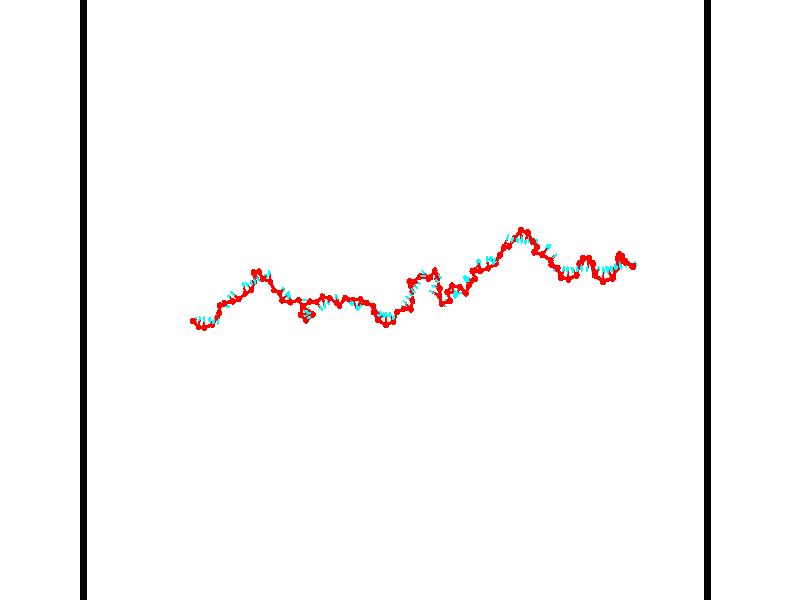 // switches for output
#declare DRAW_BASES = 1; // possible values are 0, 1; only relevant for DNA ribbons
#declare DRAW_BASES_TYPE = 3; // possible values are 1, 2, 3; only relevant for DNA ribbons
#declare DRAW_FOG = 0; // set to 1 to enable fog

#include "colors.inc"

#include "transforms.inc"
background { rgb <1, 1, 1>}

#default {
   normal{
       ripples 0.25
       frequency 0.20
       turbulence 0.2
       lambda 5
   }
	finish {
		phong 0.1
		phong_size 40.
	}
}

// original window dimensions: 1024x640


// camera settings

camera {
	sky <-0, 1, 0>
	up <-0, 1, 0>
	right 1.6 * <0.99995, 0, 0.00999983>
	location <54.4867, 55, 106.329>
	look_at <55, 55, 55.0001>
	direction <0.513302, 0, -51.3289>
	angle 67.0682
}


# declare cpy_camera_pos = <54.4867, 55, 106.329>;
# if (DRAW_FOG = 1)
fog {
	fog_type 2
	up vnormalize(cpy_camera_pos)
	color rgbt<1,1,1,0.3>
	distance 1e-5
	fog_alt 3e-3
	fog_offset 88
}
# end


// LIGHTS

# declare lum = 6;
global_settings {
	ambient_light rgb lum * <0.05, 0.05, 0.05>
	max_trace_level 15
}# declare cpy_direct_light_amount = 0.25;
light_source
{	1000 * <-0.98995, -1, 1.00995>,
	rgb lum * cpy_direct_light_amount
	parallel
}

light_source
{	1000 * <0.98995, 1, -1.00995>,
	rgb lum * cpy_direct_light_amount
	parallel
}

// strand 0

// nucleotide -1

// particle -1
sphere {
	<35.797745, 53.389385, 50.094288> 0.250000
	pigment { color rgbt <1,0,0,0> }
	no_shadow
}
cylinder {
	<35.830540, 53.439445, 49.698792>,  <35.850216, 53.469482, 49.461494>, 0.100000
	pigment { color rgbt <1,0,0,0> }
	no_shadow
}
cylinder {
	<35.830540, 53.439445, 49.698792>,  <35.797745, 53.389385, 50.094288>, 0.100000
	pigment { color rgbt <1,0,0,0> }
	no_shadow
}

// particle -1
sphere {
	<35.830540, 53.439445, 49.698792> 0.100000
	pigment { color rgbt <1,0,0,0> }
	no_shadow
}
sphere {
	0, 1
	scale<0.080000,0.200000,0.300000>
	matrix <0.974901, 0.195978, 0.105646,
		0.206994, -0.972589, -0.105942,
		0.081988, 0.125151, -0.988744,
		35.855137, 53.476990, 49.402168>
	pigment { color rgbt <0,1,1,0> }
	no_shadow
}
cylinder {
	<36.239269, 52.909027, 49.781933>,  <35.797745, 53.389385, 50.094288>, 0.130000
	pigment { color rgbt <1,0,0,0> }
	no_shadow
}

// nucleotide -1

// particle -1
sphere {
	<36.239269, 52.909027, 49.781933> 0.250000
	pigment { color rgbt <1,0,0,0> }
	no_shadow
}
cylinder {
	<36.225979, 53.231644, 49.545837>,  <36.218006, 53.425213, 49.404179>, 0.100000
	pigment { color rgbt <1,0,0,0> }
	no_shadow
}
cylinder {
	<36.225979, 53.231644, 49.545837>,  <36.239269, 52.909027, 49.781933>, 0.100000
	pigment { color rgbt <1,0,0,0> }
	no_shadow
}

// particle -1
sphere {
	<36.225979, 53.231644, 49.545837> 0.100000
	pigment { color rgbt <1,0,0,0> }
	no_shadow
}
sphere {
	0, 1
	scale<0.080000,0.200000,0.300000>
	matrix <0.992774, 0.094771, 0.073614,
		0.115310, -0.583530, -0.803864,
		-0.033227, 0.806543, -0.590241,
		36.216011, 53.473606, 49.368767>
	pigment { color rgbt <0,1,1,0> }
	no_shadow
}
cylinder {
	<36.560982, 52.818310, 49.098042>,  <36.239269, 52.909027, 49.781933>, 0.130000
	pigment { color rgbt <1,0,0,0> }
	no_shadow
}

// nucleotide -1

// particle -1
sphere {
	<36.560982, 52.818310, 49.098042> 0.250000
	pigment { color rgbt <1,0,0,0> }
	no_shadow
}
cylinder {
	<36.592625, 53.191422, 49.238708>,  <36.611610, 53.415287, 49.323109>, 0.100000
	pigment { color rgbt <1,0,0,0> }
	no_shadow
}
cylinder {
	<36.592625, 53.191422, 49.238708>,  <36.560982, 52.818310, 49.098042>, 0.100000
	pigment { color rgbt <1,0,0,0> }
	no_shadow
}

// particle -1
sphere {
	<36.592625, 53.191422, 49.238708> 0.100000
	pigment { color rgbt <1,0,0,0> }
	no_shadow
}
sphere {
	0, 1
	scale<0.080000,0.200000,0.300000>
	matrix <0.990034, -0.032281, -0.137082,
		-0.116515, 0.359003, -0.926035,
		0.079107, 0.932778, 0.351664,
		36.616356, 53.471256, 49.344208>
	pigment { color rgbt <0,1,1,0> }
	no_shadow
}
cylinder {
	<37.150604, 53.030071, 48.556778>,  <36.560982, 52.818310, 49.098042>, 0.130000
	pigment { color rgbt <1,0,0,0> }
	no_shadow
}

// nucleotide -1

// particle -1
sphere {
	<37.150604, 53.030071, 48.556778> 0.250000
	pigment { color rgbt <1,0,0,0> }
	no_shadow
}
cylinder {
	<37.115452, 53.257385, 48.884026>,  <37.094360, 53.393776, 49.080376>, 0.100000
	pigment { color rgbt <1,0,0,0> }
	no_shadow
}
cylinder {
	<37.115452, 53.257385, 48.884026>,  <37.150604, 53.030071, 48.556778>, 0.100000
	pigment { color rgbt <1,0,0,0> }
	no_shadow
}

// particle -1
sphere {
	<37.115452, 53.257385, 48.884026> 0.100000
	pigment { color rgbt <1,0,0,0> }
	no_shadow
}
sphere {
	0, 1
	scale<0.080000,0.200000,0.300000>
	matrix <0.965910, -0.152149, 0.209447,
		0.243503, 0.808641, -0.535543,
		-0.087885, 0.568288, 0.818123,
		37.089085, 53.427872, 49.129463>
	pigment { color rgbt <0,1,1,0> }
	no_shadow
}
cylinder {
	<37.613232, 53.582817, 48.558857>,  <37.150604, 53.030071, 48.556778>, 0.130000
	pigment { color rgbt <1,0,0,0> }
	no_shadow
}

// nucleotide -1

// particle -1
sphere {
	<37.613232, 53.582817, 48.558857> 0.250000
	pigment { color rgbt <1,0,0,0> }
	no_shadow
}
cylinder {
	<37.536362, 53.442009, 48.925278>,  <37.490238, 53.357525, 49.145130>, 0.100000
	pigment { color rgbt <1,0,0,0> }
	no_shadow
}
cylinder {
	<37.536362, 53.442009, 48.925278>,  <37.613232, 53.582817, 48.558857>, 0.100000
	pigment { color rgbt <1,0,0,0> }
	no_shadow
}

// particle -1
sphere {
	<37.536362, 53.442009, 48.925278> 0.100000
	pigment { color rgbt <1,0,0,0> }
	no_shadow
}
sphere {
	0, 1
	scale<0.080000,0.200000,0.300000>
	matrix <0.969959, -0.210009, 0.122786,
		0.149156, 0.912129, 0.381802,
		-0.192178, -0.352018, 0.916052,
		37.478706, 53.336403, 49.200092>
	pigment { color rgbt <0,1,1,0> }
	no_shadow
}
cylinder {
	<37.939671, 53.974728, 49.022804>,  <37.613232, 53.582817, 48.558857>, 0.130000
	pigment { color rgbt <1,0,0,0> }
	no_shadow
}

// nucleotide -1

// particle -1
sphere {
	<37.939671, 53.974728, 49.022804> 0.250000
	pigment { color rgbt <1,0,0,0> }
	no_shadow
}
cylinder {
	<37.900597, 53.582462, 49.090630>,  <37.877151, 53.347103, 49.131325>, 0.100000
	pigment { color rgbt <1,0,0,0> }
	no_shadow
}
cylinder {
	<37.900597, 53.582462, 49.090630>,  <37.939671, 53.974728, 49.022804>, 0.100000
	pigment { color rgbt <1,0,0,0> }
	no_shadow
}

// particle -1
sphere {
	<37.900597, 53.582462, 49.090630> 0.100000
	pigment { color rgbt <1,0,0,0> }
	no_shadow
}
sphere {
	0, 1
	scale<0.080000,0.200000,0.300000>
	matrix <0.990116, -0.112991, -0.083078,
		0.100631, 0.159772, 0.982011,
		-0.097685, -0.980666, 0.169563,
		37.871292, 53.288261, 49.141499>
	pigment { color rgbt <0,1,1,0> }
	no_shadow
}
cylinder {
	<38.069042, 54.568844, 49.337524>,  <37.939671, 53.974728, 49.022804>, 0.130000
	pigment { color rgbt <1,0,0,0> }
	no_shadow
}

// nucleotide -1

// particle -1
sphere {
	<38.069042, 54.568844, 49.337524> 0.250000
	pigment { color rgbt <1,0,0,0> }
	no_shadow
}
cylinder {
	<38.433430, 54.543617, 49.174477>,  <38.652061, 54.528481, 49.076649>, 0.100000
	pigment { color rgbt <1,0,0,0> }
	no_shadow
}
cylinder {
	<38.433430, 54.543617, 49.174477>,  <38.069042, 54.568844, 49.337524>, 0.100000
	pigment { color rgbt <1,0,0,0> }
	no_shadow
}

// particle -1
sphere {
	<38.433430, 54.543617, 49.174477> 0.100000
	pigment { color rgbt <1,0,0,0> }
	no_shadow
}
sphere {
	0, 1
	scale<0.080000,0.200000,0.300000>
	matrix <0.298602, 0.782595, 0.546243,
		0.284548, -0.619327, 0.731755,
		0.910972, -0.063071, -0.407618,
		38.706722, 54.524696, 49.052193>
	pigment { color rgbt <0,1,1,0> }
	no_shadow
}
cylinder {
	<38.646660, 54.784695, 49.821945>,  <38.069042, 54.568844, 49.337524>, 0.130000
	pigment { color rgbt <1,0,0,0> }
	no_shadow
}

// nucleotide -1

// particle -1
sphere {
	<38.646660, 54.784695, 49.821945> 0.250000
	pigment { color rgbt <1,0,0,0> }
	no_shadow
}
cylinder {
	<38.791676, 54.824852, 49.451328>,  <38.878685, 54.848946, 49.228958>, 0.100000
	pigment { color rgbt <1,0,0,0> }
	no_shadow
}
cylinder {
	<38.791676, 54.824852, 49.451328>,  <38.646660, 54.784695, 49.821945>, 0.100000
	pigment { color rgbt <1,0,0,0> }
	no_shadow
}

// particle -1
sphere {
	<38.791676, 54.824852, 49.451328> 0.100000
	pigment { color rgbt <1,0,0,0> }
	no_shadow
}
sphere {
	0, 1
	scale<0.080000,0.200000,0.300000>
	matrix <0.454898, 0.848645, 0.269944,
		0.813408, -0.519349, 0.262000,
		0.362540, 0.100391, -0.926545,
		38.900436, 54.854969, 49.173363>
	pigment { color rgbt <0,1,1,0> }
	no_shadow
}
cylinder {
	<39.412300, 54.882069, 49.650433>,  <38.646660, 54.784695, 49.821945>, 0.130000
	pigment { color rgbt <1,0,0,0> }
	no_shadow
}

// nucleotide -1

// particle -1
sphere {
	<39.412300, 54.882069, 49.650433> 0.250000
	pigment { color rgbt <1,0,0,0> }
	no_shadow
}
cylinder {
	<39.164570, 55.079453, 49.406158>,  <39.015930, 55.197884, 49.259594>, 0.100000
	pigment { color rgbt <1,0,0,0> }
	no_shadow
}
cylinder {
	<39.164570, 55.079453, 49.406158>,  <39.412300, 54.882069, 49.650433>, 0.100000
	pigment { color rgbt <1,0,0,0> }
	no_shadow
}

// particle -1
sphere {
	<39.164570, 55.079453, 49.406158> 0.100000
	pigment { color rgbt <1,0,0,0> }
	no_shadow
}
sphere {
	0, 1
	scale<0.080000,0.200000,0.300000>
	matrix <0.407842, 0.866831, 0.286824,
		0.670894, -0.071424, -0.738105,
		-0.619327, 0.493459, -0.610682,
		38.978771, 55.227489, 49.222954>
	pigment { color rgbt <0,1,1,0> }
	no_shadow
}
cylinder {
	<39.815422, 55.063202, 49.116417>,  <39.412300, 54.882069, 49.650433>, 0.130000
	pigment { color rgbt <1,0,0,0> }
	no_shadow
}

// nucleotide -1

// particle -1
sphere {
	<39.815422, 55.063202, 49.116417> 0.250000
	pigment { color rgbt <1,0,0,0> }
	no_shadow
}
cylinder {
	<39.516354, 55.310966, 49.212173>,  <39.336910, 55.459625, 49.269627>, 0.100000
	pigment { color rgbt <1,0,0,0> }
	no_shadow
}
cylinder {
	<39.516354, 55.310966, 49.212173>,  <39.815422, 55.063202, 49.116417>, 0.100000
	pigment { color rgbt <1,0,0,0> }
	no_shadow
}

// particle -1
sphere {
	<39.516354, 55.310966, 49.212173> 0.100000
	pigment { color rgbt <1,0,0,0> }
	no_shadow
}
sphere {
	0, 1
	scale<0.080000,0.200000,0.300000>
	matrix <0.663534, 0.682441, 0.306589,
		0.026534, 0.388075, -0.921246,
		-0.747675, 0.619413, 0.239393,
		39.292049, 55.496792, 49.283993>
	pigment { color rgbt <0,1,1,0> }
	no_shadow
}
cylinder {
	<40.413464, 55.505512, 49.044132>,  <39.815422, 55.063202, 49.116417>, 0.130000
	pigment { color rgbt <1,0,0,0> }
	no_shadow
}

// nucleotide -1

// particle -1
sphere {
	<40.413464, 55.505512, 49.044132> 0.250000
	pigment { color rgbt <1,0,0,0> }
	no_shadow
}
cylinder {
	<40.299442, 55.882843, 48.976166>,  <40.231030, 56.109241, 48.935387>, 0.100000
	pigment { color rgbt <1,0,0,0> }
	no_shadow
}
cylinder {
	<40.299442, 55.882843, 48.976166>,  <40.413464, 55.505512, 49.044132>, 0.100000
	pigment { color rgbt <1,0,0,0> }
	no_shadow
}

// particle -1
sphere {
	<40.299442, 55.882843, 48.976166> 0.100000
	pigment { color rgbt <1,0,0,0> }
	no_shadow
}
sphere {
	0, 1
	scale<0.080000,0.200000,0.300000>
	matrix <0.925740, 0.316905, 0.206340,
		0.248495, -0.098484, -0.963614,
		-0.285053, 0.943330, -0.169920,
		40.213928, 56.165844, 48.925190>
	pigment { color rgbt <0,1,1,0> }
	no_shadow
}
cylinder {
	<40.866116, 55.771618, 48.493698>,  <40.413464, 55.505512, 49.044132>, 0.130000
	pigment { color rgbt <1,0,0,0> }
	no_shadow
}

// nucleotide -1

// particle -1
sphere {
	<40.866116, 55.771618, 48.493698> 0.250000
	pigment { color rgbt <1,0,0,0> }
	no_shadow
}
cylinder {
	<40.701595, 56.013248, 48.766731>,  <40.602882, 56.158226, 48.930553>, 0.100000
	pigment { color rgbt <1,0,0,0> }
	no_shadow
}
cylinder {
	<40.701595, 56.013248, 48.766731>,  <40.866116, 55.771618, 48.493698>, 0.100000
	pigment { color rgbt <1,0,0,0> }
	no_shadow
}

// particle -1
sphere {
	<40.701595, 56.013248, 48.766731> 0.100000
	pigment { color rgbt <1,0,0,0> }
	no_shadow
}
sphere {
	0, 1
	scale<0.080000,0.200000,0.300000>
	matrix <0.908393, 0.333426, 0.252288,
		-0.075191, 0.723823, -0.685877,
		-0.411301, 0.604076, 0.682586,
		40.578205, 56.194469, 48.971508>
	pigment { color rgbt <0,1,1,0> }
	no_shadow
}
cylinder {
	<41.110035, 56.453827, 48.271004>,  <40.866116, 55.771618, 48.493698>, 0.130000
	pigment { color rgbt <1,0,0,0> }
	no_shadow
}

// nucleotide -1

// particle -1
sphere {
	<41.110035, 56.453827, 48.271004> 0.250000
	pigment { color rgbt <1,0,0,0> }
	no_shadow
}
cylinder {
	<41.021873, 56.410416, 48.658745>,  <40.968975, 56.384369, 48.891388>, 0.100000
	pigment { color rgbt <1,0,0,0> }
	no_shadow
}
cylinder {
	<41.021873, 56.410416, 48.658745>,  <41.110035, 56.453827, 48.271004>, 0.100000
	pigment { color rgbt <1,0,0,0> }
	no_shadow
}

// particle -1
sphere {
	<41.021873, 56.410416, 48.658745> 0.100000
	pigment { color rgbt <1,0,0,0> }
	no_shadow
}
sphere {
	0, 1
	scale<0.080000,0.200000,0.300000>
	matrix <0.929917, 0.276575, 0.242407,
		-0.294407, 0.954844, 0.039965,
		-0.220408, -0.108530, 0.969351,
		40.955750, 56.377857, 48.949551>
	pigment { color rgbt <0,1,1,0> }
	no_shadow
}
cylinder {
	<41.170246, 57.102222, 48.823978>,  <41.110035, 56.453827, 48.271004>, 0.130000
	pigment { color rgbt <1,0,0,0> }
	no_shadow
}

// nucleotide -1

// particle -1
sphere {
	<41.170246, 57.102222, 48.823978> 0.250000
	pigment { color rgbt <1,0,0,0> }
	no_shadow
}
cylinder {
	<41.259258, 56.747665, 48.986359>,  <41.312664, 56.534931, 49.083786>, 0.100000
	pigment { color rgbt <1,0,0,0> }
	no_shadow
}
cylinder {
	<41.259258, 56.747665, 48.986359>,  <41.170246, 57.102222, 48.823978>, 0.100000
	pigment { color rgbt <1,0,0,0> }
	no_shadow
}

// particle -1
sphere {
	<41.259258, 56.747665, 48.986359> 0.100000
	pigment { color rgbt <1,0,0,0> }
	no_shadow
}
sphere {
	0, 1
	scale<0.080000,0.200000,0.300000>
	matrix <0.919219, 0.329495, 0.215568,
		-0.324835, 0.325185, 0.888108,
		0.222527, -0.886390, 0.405948,
		41.326015, 56.481747, 49.108143>
	pigment { color rgbt <0,1,1,0> }
	no_shadow
}
cylinder {
	<41.335140, 57.180168, 49.559921>,  <41.170246, 57.102222, 48.823978>, 0.130000
	pigment { color rgbt <1,0,0,0> }
	no_shadow
}

// nucleotide -1

// particle -1
sphere {
	<41.335140, 57.180168, 49.559921> 0.250000
	pigment { color rgbt <1,0,0,0> }
	no_shadow
}
cylinder {
	<41.542862, 56.869156, 49.418072>,  <41.667496, 56.682549, 49.332962>, 0.100000
	pigment { color rgbt <1,0,0,0> }
	no_shadow
}
cylinder {
	<41.542862, 56.869156, 49.418072>,  <41.335140, 57.180168, 49.559921>, 0.100000
	pigment { color rgbt <1,0,0,0> }
	no_shadow
}

// particle -1
sphere {
	<41.542862, 56.869156, 49.418072> 0.100000
	pigment { color rgbt <1,0,0,0> }
	no_shadow
}
sphere {
	0, 1
	scale<0.080000,0.200000,0.300000>
	matrix <0.854427, 0.480428, 0.197847,
		0.016538, -0.405745, 0.913837,
		0.519308, -0.777535, -0.354624,
		41.698654, 56.635895, 49.311684>
	pigment { color rgbt <0,1,1,0> }
	no_shadow
}
cylinder {
	<41.886990, 57.219639, 49.896080>,  <41.335140, 57.180168, 49.559921>, 0.130000
	pigment { color rgbt <1,0,0,0> }
	no_shadow
}

// nucleotide -1

// particle -1
sphere {
	<41.886990, 57.219639, 49.896080> 0.250000
	pigment { color rgbt <1,0,0,0> }
	no_shadow
}
cylinder {
	<42.049625, 56.960281, 49.638626>,  <42.147209, 56.804668, 49.484154>, 0.100000
	pigment { color rgbt <1,0,0,0> }
	no_shadow
}
cylinder {
	<42.049625, 56.960281, 49.638626>,  <41.886990, 57.219639, 49.896080>, 0.100000
	pigment { color rgbt <1,0,0,0> }
	no_shadow
}

// particle -1
sphere {
	<42.049625, 56.960281, 49.638626> 0.100000
	pigment { color rgbt <1,0,0,0> }
	no_shadow
}
sphere {
	0, 1
	scale<0.080000,0.200000,0.300000>
	matrix <0.904909, 0.382808, 0.186005,
		0.125784, -0.658060, 0.742385,
		0.406593, -0.648395, -0.643635,
		42.171604, 56.765762, 49.445534>
	pigment { color rgbt <0,1,1,0> }
	no_shadow
}
cylinder {
	<42.291664, 56.628658, 50.312408>,  <41.886990, 57.219639, 49.896080>, 0.130000
	pigment { color rgbt <1,0,0,0> }
	no_shadow
}

// nucleotide -1

// particle -1
sphere {
	<42.291664, 56.628658, 50.312408> 0.250000
	pigment { color rgbt <1,0,0,0> }
	no_shadow
}
cylinder {
	<42.416744, 56.758678, 49.955406>,  <42.491791, 56.836689, 49.741203>, 0.100000
	pigment { color rgbt <1,0,0,0> }
	no_shadow
}
cylinder {
	<42.416744, 56.758678, 49.955406>,  <42.291664, 56.628658, 50.312408>, 0.100000
	pigment { color rgbt <1,0,0,0> }
	no_shadow
}

// particle -1
sphere {
	<42.416744, 56.758678, 49.955406> 0.100000
	pigment { color rgbt <1,0,0,0> }
	no_shadow
}
sphere {
	0, 1
	scale<0.080000,0.200000,0.300000>
	matrix <0.793894, 0.426436, 0.433456,
		0.521491, -0.844094, -0.124710,
		0.312697, 0.325050, -0.892504,
		42.510551, 56.856194, 49.687656>
	pigment { color rgbt <0,1,1,0> }
	no_shadow
}
cylinder {
	<43.027203, 56.414814, 50.191593>,  <42.291664, 56.628658, 50.312408>, 0.130000
	pigment { color rgbt <1,0,0,0> }
	no_shadow
}

// nucleotide -1

// particle -1
sphere {
	<43.027203, 56.414814, 50.191593> 0.250000
	pigment { color rgbt <1,0,0,0> }
	no_shadow
}
cylinder {
	<42.947445, 56.774376, 50.035534>,  <42.899590, 56.990112, 49.941898>, 0.100000
	pigment { color rgbt <1,0,0,0> }
	no_shadow
}
cylinder {
	<42.947445, 56.774376, 50.035534>,  <43.027203, 56.414814, 50.191593>, 0.100000
	pigment { color rgbt <1,0,0,0> }
	no_shadow
}

// particle -1
sphere {
	<42.947445, 56.774376, 50.035534> 0.100000
	pigment { color rgbt <1,0,0,0> }
	no_shadow
}
sphere {
	0, 1
	scale<0.080000,0.200000,0.300000>
	matrix <0.886266, 0.335288, 0.319554,
		0.418059, -0.282056, -0.863522,
		-0.199396, 0.898903, -0.390147,
		42.887627, 57.044048, 49.918491>
	pigment { color rgbt <0,1,1,0> }
	no_shadow
}
cylinder {
	<43.366371, 55.750698, 50.285397>,  <43.027203, 56.414814, 50.191593>, 0.130000
	pigment { color rgbt <1,0,0,0> }
	no_shadow
}

// nucleotide -1

// particle -1
sphere {
	<43.366371, 55.750698, 50.285397> 0.250000
	pigment { color rgbt <1,0,0,0> }
	no_shadow
}
cylinder {
	<43.674412, 55.664276, 50.045311>,  <43.859238, 55.612423, 49.901260>, 0.100000
	pigment { color rgbt <1,0,0,0> }
	no_shadow
}
cylinder {
	<43.674412, 55.664276, 50.045311>,  <43.366371, 55.750698, 50.285397>, 0.100000
	pigment { color rgbt <1,0,0,0> }
	no_shadow
}

// particle -1
sphere {
	<43.674412, 55.664276, 50.045311> 0.100000
	pigment { color rgbt <1,0,0,0> }
	no_shadow
}
sphere {
	0, 1
	scale<0.080000,0.200000,0.300000>
	matrix <0.585177, 0.613881, 0.529828,
		0.253989, -0.759256, 0.599183,
		0.770102, -0.216058, -0.600218,
		43.905441, 55.599461, 49.865246>
	pigment { color rgbt <0,1,1,0> }
	no_shadow
}
cylinder {
	<43.978142, 55.513996, 50.738487>,  <43.366371, 55.750698, 50.285397>, 0.130000
	pigment { color rgbt <1,0,0,0> }
	no_shadow
}

// nucleotide -1

// particle -1
sphere {
	<43.978142, 55.513996, 50.738487> 0.250000
	pigment { color rgbt <1,0,0,0> }
	no_shadow
}
cylinder {
	<44.090977, 55.678265, 50.391666>,  <44.158680, 55.776825, 50.183575>, 0.100000
	pigment { color rgbt <1,0,0,0> }
	no_shadow
}
cylinder {
	<44.090977, 55.678265, 50.391666>,  <43.978142, 55.513996, 50.738487>, 0.100000
	pigment { color rgbt <1,0,0,0> }
	no_shadow
}

// particle -1
sphere {
	<44.090977, 55.678265, 50.391666> 0.100000
	pigment { color rgbt <1,0,0,0> }
	no_shadow
}
sphere {
	0, 1
	scale<0.080000,0.200000,0.300000>
	matrix <0.556800, 0.665892, 0.496549,
		0.781281, -0.622844, -0.040822,
		0.282090, 0.410674, -0.867048,
		44.175602, 55.801468, 50.131554>
	pigment { color rgbt <0,1,1,0> }
	no_shadow
}
cylinder {
	<44.115234, 54.944820, 50.303036>,  <43.978142, 55.513996, 50.738487>, 0.130000
	pigment { color rgbt <1,0,0,0> }
	no_shadow
}

// nucleotide -1

// particle -1
sphere {
	<44.115234, 54.944820, 50.303036> 0.250000
	pigment { color rgbt <1,0,0,0> }
	no_shadow
}
cylinder {
	<44.400715, 55.224808, 50.292675>,  <44.572002, 55.392799, 50.286461>, 0.100000
	pigment { color rgbt <1,0,0,0> }
	no_shadow
}
cylinder {
	<44.400715, 55.224808, 50.292675>,  <44.115234, 54.944820, 50.303036>, 0.100000
	pigment { color rgbt <1,0,0,0> }
	no_shadow
}

// particle -1
sphere {
	<44.400715, 55.224808, 50.292675> 0.100000
	pigment { color rgbt <1,0,0,0> }
	no_shadow
}
sphere {
	0, 1
	scale<0.080000,0.200000,0.300000>
	matrix <0.582004, -0.572041, 0.577962,
		0.389739, -0.427568, -0.815652,
		0.713705, 0.699967, -0.025899,
		44.614826, 55.434799, 50.284904>
	pigment { color rgbt <0,1,1,0> }
	no_shadow
}
cylinder {
	<44.842670, 54.805943, 49.962547>,  <44.115234, 54.944820, 50.303036>, 0.130000
	pigment { color rgbt <1,0,0,0> }
	no_shadow
}

// nucleotide -1

// particle -1
sphere {
	<44.842670, 54.805943, 49.962547> 0.250000
	pigment { color rgbt <1,0,0,0> }
	no_shadow
}
cylinder {
	<44.823357, 55.045387, 50.282379>,  <44.811768, 55.189056, 50.474277>, 0.100000
	pigment { color rgbt <1,0,0,0> }
	no_shadow
}
cylinder {
	<44.823357, 55.045387, 50.282379>,  <44.842670, 54.805943, 49.962547>, 0.100000
	pigment { color rgbt <1,0,0,0> }
	no_shadow
}

// particle -1
sphere {
	<44.823357, 55.045387, 50.282379> 0.100000
	pigment { color rgbt <1,0,0,0> }
	no_shadow
}
sphere {
	0, 1
	scale<0.080000,0.200000,0.300000>
	matrix <0.487978, -0.684341, 0.541807,
		0.871519, 0.416339, -0.259067,
		-0.048285, 0.598614, 0.799581,
		44.808872, 55.224972, 50.522255>
	pigment { color rgbt <0,1,1,0> }
	no_shadow
}
cylinder {
	<45.609238, 54.997879, 50.014072>,  <44.842670, 54.805943, 49.962547>, 0.130000
	pigment { color rgbt <1,0,0,0> }
	no_shadow
}

// nucleotide -1

// particle -1
sphere {
	<45.609238, 54.997879, 50.014072> 0.250000
	pigment { color rgbt <1,0,0,0> }
	no_shadow
}
cylinder {
	<45.953545, 54.992718, 50.217606>,  <46.160130, 54.989620, 50.339725>, 0.100000
	pigment { color rgbt <1,0,0,0> }
	no_shadow
}
cylinder {
	<45.953545, 54.992718, 50.217606>,  <45.609238, 54.997879, 50.014072>, 0.100000
	pigment { color rgbt <1,0,0,0> }
	no_shadow
}

// particle -1
sphere {
	<45.953545, 54.992718, 50.217606> 0.100000
	pigment { color rgbt <1,0,0,0> }
	no_shadow
}
sphere {
	0, 1
	scale<0.080000,0.200000,0.300000>
	matrix <0.003482, -0.999506, -0.031242,
		0.508987, 0.028664, -0.860297,
		0.860767, -0.012907, 0.508835,
		46.211773, 54.988846, 50.370255>
	pigment { color rgbt <0,1,1,0> }
	no_shadow
}
cylinder {
	<45.978374, 54.485836, 49.715153>,  <45.609238, 54.997879, 50.014072>, 0.130000
	pigment { color rgbt <1,0,0,0> }
	no_shadow
}

// nucleotide -1

// particle -1
sphere {
	<45.978374, 54.485836, 49.715153> 0.250000
	pigment { color rgbt <1,0,0,0> }
	no_shadow
}
cylinder {
	<46.127163, 54.554222, 50.080101>,  <46.216434, 54.595253, 50.299068>, 0.100000
	pigment { color rgbt <1,0,0,0> }
	no_shadow
}
cylinder {
	<46.127163, 54.554222, 50.080101>,  <45.978374, 54.485836, 49.715153>, 0.100000
	pigment { color rgbt <1,0,0,0> }
	no_shadow
}

// particle -1
sphere {
	<46.127163, 54.554222, 50.080101> 0.100000
	pigment { color rgbt <1,0,0,0> }
	no_shadow
}
sphere {
	0, 1
	scale<0.080000,0.200000,0.300000>
	matrix <0.047913, -0.985119, 0.165062,
		0.927009, -0.017683, -0.374623,
		0.371967, 0.170963, 0.912366,
		46.238754, 54.605511, 50.353809>
	pigment { color rgbt <0,1,1,0> }
	no_shadow
}
cylinder {
	<46.555984, 54.034325, 49.735432>,  <45.978374, 54.485836, 49.715153>, 0.130000
	pigment { color rgbt <1,0,0,0> }
	no_shadow
}

// nucleotide -1

// particle -1
sphere {
	<46.555984, 54.034325, 49.735432> 0.250000
	pigment { color rgbt <1,0,0,0> }
	no_shadow
}
cylinder {
	<46.438816, 54.107479, 50.110825>,  <46.368515, 54.151371, 50.336060>, 0.100000
	pigment { color rgbt <1,0,0,0> }
	no_shadow
}
cylinder {
	<46.438816, 54.107479, 50.110825>,  <46.555984, 54.034325, 49.735432>, 0.100000
	pigment { color rgbt <1,0,0,0> }
	no_shadow
}

// particle -1
sphere {
	<46.438816, 54.107479, 50.110825> 0.100000
	pigment { color rgbt <1,0,0,0> }
	no_shadow
}
sphere {
	0, 1
	scale<0.080000,0.200000,0.300000>
	matrix <0.175754, -0.954512, 0.240869,
		0.939845, 0.235498, 0.247452,
		-0.292920, 0.182888, 0.938483,
		46.350941, 54.162346, 50.392368>
	pigment { color rgbt <0,1,1,0> }
	no_shadow
}
cylinder {
	<47.003311, 53.896832, 50.481316>,  <46.555984, 54.034325, 49.735432>, 0.130000
	pigment { color rgbt <1,0,0,0> }
	no_shadow
}

// nucleotide -1

// particle -1
sphere {
	<47.003311, 53.896832, 50.481316> 0.250000
	pigment { color rgbt <1,0,0,0> }
	no_shadow
}
cylinder {
	<46.609077, 53.830566, 50.467564>,  <46.372536, 53.790810, 50.459312>, 0.100000
	pigment { color rgbt <1,0,0,0> }
	no_shadow
}
cylinder {
	<46.609077, 53.830566, 50.467564>,  <47.003311, 53.896832, 50.481316>, 0.100000
	pigment { color rgbt <1,0,0,0> }
	no_shadow
}

// particle -1
sphere {
	<46.609077, 53.830566, 50.467564> 0.100000
	pigment { color rgbt <1,0,0,0> }
	no_shadow
}
sphere {
	0, 1
	scale<0.080000,0.200000,0.300000>
	matrix <0.157051, -0.971367, 0.178270,
		-0.062926, 0.170300, 0.983381,
		-0.985583, -0.165659, -0.034378,
		46.313404, 53.780869, 50.457249>
	pigment { color rgbt <0,1,1,0> }
	no_shadow
}
cylinder {
	<46.407818, 53.424774, 50.802727>,  <47.003311, 53.896832, 50.481316>, 0.130000
	pigment { color rgbt <1,0,0,0> }
	no_shadow
}

// nucleotide -1

// particle -1
sphere {
	<46.407818, 53.424774, 50.802727> 0.250000
	pigment { color rgbt <1,0,0,0> }
	no_shadow
}
cylinder {
	<46.603554, 53.561749, 51.123547>,  <46.720997, 53.643932, 51.316040>, 0.100000
	pigment { color rgbt <1,0,0,0> }
	no_shadow
}
cylinder {
	<46.603554, 53.561749, 51.123547>,  <46.407818, 53.424774, 50.802727>, 0.100000
	pigment { color rgbt <1,0,0,0> }
	no_shadow
}

// particle -1
sphere {
	<46.603554, 53.561749, 51.123547> 0.100000
	pigment { color rgbt <1,0,0,0> }
	no_shadow
}
sphere {
	0, 1
	scale<0.080000,0.200000,0.300000>
	matrix <-0.302150, 0.929293, -0.212414,
		-0.818078, -0.138397, 0.558206,
		0.489340, 0.342433, 0.802051,
		46.750355, 53.664478, 51.364162>
	pigment { color rgbt <0,1,1,0> }
	no_shadow
}
cylinder {
	<45.987698, 53.886951, 51.407024>,  <46.407818, 53.424774, 50.802727>, 0.130000
	pigment { color rgbt <1,0,0,0> }
	no_shadow
}

// nucleotide -1

// particle -1
sphere {
	<45.987698, 53.886951, 51.407024> 0.250000
	pigment { color rgbt <1,0,0,0> }
	no_shadow
}
cylinder {
	<46.364765, 53.950668, 51.289726>,  <46.591007, 53.988899, 51.219349>, 0.100000
	pigment { color rgbt <1,0,0,0> }
	no_shadow
}
cylinder {
	<46.364765, 53.950668, 51.289726>,  <45.987698, 53.886951, 51.407024>, 0.100000
	pigment { color rgbt <1,0,0,0> }
	no_shadow
}

// particle -1
sphere {
	<46.364765, 53.950668, 51.289726> 0.100000
	pigment { color rgbt <1,0,0,0> }
	no_shadow
}
sphere {
	0, 1
	scale<0.080000,0.200000,0.300000>
	matrix <-0.267194, 0.886728, -0.377254,
		0.199937, 0.433981, 0.878456,
		0.942673, 0.159291, -0.293247,
		46.647568, 53.998455, 51.201752>
	pigment { color rgbt <0,1,1,0> }
	no_shadow
}
cylinder {
	<46.236290, 54.500134, 51.646908>,  <45.987698, 53.886951, 51.407024>, 0.130000
	pigment { color rgbt <1,0,0,0> }
	no_shadow
}

// nucleotide -1

// particle -1
sphere {
	<46.236290, 54.500134, 51.646908> 0.250000
	pigment { color rgbt <1,0,0,0> }
	no_shadow
}
cylinder {
	<46.390747, 54.430458, 51.284569>,  <46.483421, 54.388653, 51.067165>, 0.100000
	pigment { color rgbt <1,0,0,0> }
	no_shadow
}
cylinder {
	<46.390747, 54.430458, 51.284569>,  <46.236290, 54.500134, 51.646908>, 0.100000
	pigment { color rgbt <1,0,0,0> }
	no_shadow
}

// particle -1
sphere {
	<46.390747, 54.430458, 51.284569> 0.100000
	pigment { color rgbt <1,0,0,0> }
	no_shadow
}
sphere {
	0, 1
	scale<0.080000,0.200000,0.300000>
	matrix <-0.160792, 0.954266, -0.252037,
		0.908319, 0.242974, 0.340472,
		0.386139, -0.174184, -0.905846,
		46.506588, 54.378204, 51.012814>
	pigment { color rgbt <0,1,1,0> }
	no_shadow
}
cylinder {
	<46.856869, 54.871231, 51.483189>,  <46.236290, 54.500134, 51.646908>, 0.130000
	pigment { color rgbt <1,0,0,0> }
	no_shadow
}

// nucleotide -1

// particle -1
sphere {
	<46.856869, 54.871231, 51.483189> 0.250000
	pigment { color rgbt <1,0,0,0> }
	no_shadow
}
cylinder {
	<46.669193, 54.793388, 51.138634>,  <46.556587, 54.746681, 50.931900>, 0.100000
	pigment { color rgbt <1,0,0,0> }
	no_shadow
}
cylinder {
	<46.669193, 54.793388, 51.138634>,  <46.856869, 54.871231, 51.483189>, 0.100000
	pigment { color rgbt <1,0,0,0> }
	no_shadow
}

// particle -1
sphere {
	<46.669193, 54.793388, 51.138634> 0.100000
	pigment { color rgbt <1,0,0,0> }
	no_shadow
}
sphere {
	0, 1
	scale<0.080000,0.200000,0.300000>
	matrix <-0.134597, 0.979779, -0.148040,
		0.872779, 0.046482, -0.485897,
		-0.469191, -0.194606, -0.861388,
		46.528435, 54.735008, 50.880219>
	pigment { color rgbt <0,1,1,0> }
	no_shadow
}
cylinder {
	<47.511883, 54.849499, 51.815544>,  <46.856869, 54.871231, 51.483189>, 0.130000
	pigment { color rgbt <1,0,0,0> }
	no_shadow
}

// nucleotide -1

// particle -1
sphere {
	<47.511883, 54.849499, 51.815544> 0.250000
	pigment { color rgbt <1,0,0,0> }
	no_shadow
}
cylinder {
	<47.756462, 54.596504, 52.005745>,  <47.903210, 54.444706, 52.119865>, 0.100000
	pigment { color rgbt <1,0,0,0> }
	no_shadow
}
cylinder {
	<47.756462, 54.596504, 52.005745>,  <47.511883, 54.849499, 51.815544>, 0.100000
	pigment { color rgbt <1,0,0,0> }
	no_shadow
}

// particle -1
sphere {
	<47.756462, 54.596504, 52.005745> 0.100000
	pigment { color rgbt <1,0,0,0> }
	no_shadow
}
sphere {
	0, 1
	scale<0.080000,0.200000,0.300000>
	matrix <0.791001, 0.472401, -0.388785,
		0.021275, 0.613840, 0.789144,
		0.611444, -0.632485, 0.475498,
		47.939896, 54.406757, 52.148396>
	pigment { color rgbt <0,1,1,0> }
	no_shadow
}
cylinder {
	<48.078415, 55.252258, 52.177792>,  <47.511883, 54.849499, 51.815544>, 0.130000
	pigment { color rgbt <1,0,0,0> }
	no_shadow
}

// nucleotide -1

// particle -1
sphere {
	<48.078415, 55.252258, 52.177792> 0.250000
	pigment { color rgbt <1,0,0,0> }
	no_shadow
}
cylinder {
	<48.166195, 54.885948, 52.043213>,  <48.218861, 54.666161, 51.962467>, 0.100000
	pigment { color rgbt <1,0,0,0> }
	no_shadow
}
cylinder {
	<48.166195, 54.885948, 52.043213>,  <48.078415, 55.252258, 52.177792>, 0.100000
	pigment { color rgbt <1,0,0,0> }
	no_shadow
}

// particle -1
sphere {
	<48.166195, 54.885948, 52.043213> 0.100000
	pigment { color rgbt <1,0,0,0> }
	no_shadow
}
sphere {
	0, 1
	scale<0.080000,0.200000,0.300000>
	matrix <0.727671, 0.383344, -0.568808,
		0.649876, -0.119998, 0.750508,
		0.219447, -0.915777, -0.336445,
		48.232029, 54.611214, 51.942280>
	pigment { color rgbt <0,1,1,0> }
	no_shadow
}
cylinder {
	<48.758167, 55.132370, 52.400906>,  <48.078415, 55.252258, 52.177792>, 0.130000
	pigment { color rgbt <1,0,0,0> }
	no_shadow
}

// nucleotide -1

// particle -1
sphere {
	<48.758167, 55.132370, 52.400906> 0.250000
	pigment { color rgbt <1,0,0,0> }
	no_shadow
}
cylinder {
	<48.655453, 54.957874, 52.055943>,  <48.593822, 54.853176, 51.848965>, 0.100000
	pigment { color rgbt <1,0,0,0> }
	no_shadow
}
cylinder {
	<48.655453, 54.957874, 52.055943>,  <48.758167, 55.132370, 52.400906>, 0.100000
	pigment { color rgbt <1,0,0,0> }
	no_shadow
}

// particle -1
sphere {
	<48.655453, 54.957874, 52.055943> 0.100000
	pigment { color rgbt <1,0,0,0> }
	no_shadow
}
sphere {
	0, 1
	scale<0.080000,0.200000,0.300000>
	matrix <0.720705, 0.508098, -0.471615,
		0.643927, -0.742649, 0.183928,
		-0.256791, -0.436244, -0.862409,
		48.578415, 54.827000, 51.797218>
	pigment { color rgbt <0,1,1,0> }
	no_shadow
}
cylinder {
	<49.331795, 54.777428, 52.110218>,  <48.758167, 55.132370, 52.400906>, 0.130000
	pigment { color rgbt <1,0,0,0> }
	no_shadow
}

// nucleotide -1

// particle -1
sphere {
	<49.331795, 54.777428, 52.110218> 0.250000
	pigment { color rgbt <1,0,0,0> }
	no_shadow
}
cylinder {
	<49.092384, 54.899273, 51.813847>,  <48.948738, 54.972382, 51.636024>, 0.100000
	pigment { color rgbt <1,0,0,0> }
	no_shadow
}
cylinder {
	<49.092384, 54.899273, 51.813847>,  <49.331795, 54.777428, 52.110218>, 0.100000
	pigment { color rgbt <1,0,0,0> }
	no_shadow
}

// particle -1
sphere {
	<49.092384, 54.899273, 51.813847> 0.100000
	pigment { color rgbt <1,0,0,0> }
	no_shadow
}
sphere {
	0, 1
	scale<0.080000,0.200000,0.300000>
	matrix <0.777428, 0.444061, -0.445440,
		0.193330, -0.842626, -0.502598,
		-0.598523, 0.304617, -0.740931,
		48.912827, 54.990658, 51.591568>
	pigment { color rgbt <0,1,1,0> }
	no_shadow
}
cylinder {
	<49.554569, 54.568375, 51.407295>,  <49.331795, 54.777428, 52.110218>, 0.130000
	pigment { color rgbt <1,0,0,0> }
	no_shadow
}

// nucleotide -1

// particle -1
sphere {
	<49.554569, 54.568375, 51.407295> 0.250000
	pigment { color rgbt <1,0,0,0> }
	no_shadow
}
cylinder {
	<49.389084, 54.932434, 51.416077>,  <49.289795, 55.150867, 51.421345>, 0.100000
	pigment { color rgbt <1,0,0,0> }
	no_shadow
}
cylinder {
	<49.389084, 54.932434, 51.416077>,  <49.554569, 54.568375, 51.407295>, 0.100000
	pigment { color rgbt <1,0,0,0> }
	no_shadow
}

// particle -1
sphere {
	<49.389084, 54.932434, 51.416077> 0.100000
	pigment { color rgbt <1,0,0,0> }
	no_shadow
}
sphere {
	0, 1
	scale<0.080000,0.200000,0.300000>
	matrix <0.679404, 0.324695, -0.658014,
		-0.606014, -0.257315, -0.752686,
		-0.413710, 0.910144, 0.021949,
		49.264973, 55.205479, 51.422661>
	pigment { color rgbt <0,1,1,0> }
	no_shadow
}
cylinder {
	<50.073822, 55.145660, 51.810059>,  <49.554569, 54.568375, 51.407295>, 0.130000
	pigment { color rgbt <1,0,0,0> }
	no_shadow
}

// nucleotide -1

// particle -1
sphere {
	<50.073822, 55.145660, 51.810059> 0.250000
	pigment { color rgbt <1,0,0,0> }
	no_shadow
}
cylinder {
	<50.396858, 54.934456, 51.915134>,  <50.590679, 54.807732, 51.978180>, 0.100000
	pigment { color rgbt <1,0,0,0> }
	no_shadow
}
cylinder {
	<50.396858, 54.934456, 51.915134>,  <50.073822, 55.145660, 51.810059>, 0.100000
	pigment { color rgbt <1,0,0,0> }
	no_shadow
}

// particle -1
sphere {
	<50.396858, 54.934456, 51.915134> 0.100000
	pigment { color rgbt <1,0,0,0> }
	no_shadow
}
sphere {
	0, 1
	scale<0.080000,0.200000,0.300000>
	matrix <-0.167736, -0.632684, -0.756026,
		0.565392, 0.566493, -0.599514,
		0.807586, -0.528012, 0.262693,
		50.639133, 54.776051, 51.993942>
	pigment { color rgbt <0,1,1,0> }
	no_shadow
}
cylinder {
	<50.720028, 55.014919, 51.422176>,  <50.073822, 55.145660, 51.810059>, 0.130000
	pigment { color rgbt <1,0,0,0> }
	no_shadow
}

// nucleotide -1

// particle -1
sphere {
	<50.720028, 55.014919, 51.422176> 0.250000
	pigment { color rgbt <1,0,0,0> }
	no_shadow
}
cylinder {
	<50.933498, 54.676643, 51.422619>,  <51.061581, 54.473679, 51.422886>, 0.100000
	pigment { color rgbt <1,0,0,0> }
	no_shadow
}
cylinder {
	<50.933498, 54.676643, 51.422619>,  <50.720028, 55.014919, 51.422176>, 0.100000
	pigment { color rgbt <1,0,0,0> }
	no_shadow
}

// particle -1
sphere {
	<50.933498, 54.676643, 51.422619> 0.100000
	pigment { color rgbt <1,0,0,0> }
	no_shadow
}
sphere {
	0, 1
	scale<0.080000,0.200000,0.300000>
	matrix <0.667302, 0.420298, -0.614864,
		0.519520, 0.328874, 0.788632,
		0.533673, -0.845690, 0.001105,
		51.093601, 54.422935, 51.422951>
	pigment { color rgbt <0,1,1,0> }
	no_shadow
}
cylinder {
	<51.453236, 55.059082, 51.493702>,  <50.720028, 55.014919, 51.422176>, 0.130000
	pigment { color rgbt <1,0,0,0> }
	no_shadow
}

// nucleotide -1

// particle -1
sphere {
	<51.453236, 55.059082, 51.493702> 0.250000
	pigment { color rgbt <1,0,0,0> }
	no_shadow
}
cylinder {
	<51.348984, 54.751968, 51.259579>,  <51.286434, 54.567699, 51.119106>, 0.100000
	pigment { color rgbt <1,0,0,0> }
	no_shadow
}
cylinder {
	<51.348984, 54.751968, 51.259579>,  <51.453236, 55.059082, 51.493702>, 0.100000
	pigment { color rgbt <1,0,0,0> }
	no_shadow
}

// particle -1
sphere {
	<51.348984, 54.751968, 51.259579> 0.100000
	pigment { color rgbt <1,0,0,0> }
	no_shadow
}
sphere {
	0, 1
	scale<0.080000,0.200000,0.300000>
	matrix <0.472529, 0.427230, -0.770837,
		0.841896, -0.477477, 0.251451,
		-0.260630, -0.767783, -0.585305,
		51.270794, 54.521633, 51.083988>
	pigment { color rgbt <0,1,1,0> }
	no_shadow
}
cylinder {
	<52.015865, 54.781853, 51.102592>,  <51.453236, 55.059082, 51.493702>, 0.130000
	pigment { color rgbt <1,0,0,0> }
	no_shadow
}

// nucleotide -1

// particle -1
sphere {
	<52.015865, 54.781853, 51.102592> 0.250000
	pigment { color rgbt <1,0,0,0> }
	no_shadow
}
cylinder {
	<51.670834, 54.735222, 50.905670>,  <51.463814, 54.707245, 50.787518>, 0.100000
	pigment { color rgbt <1,0,0,0> }
	no_shadow
}
cylinder {
	<51.670834, 54.735222, 50.905670>,  <52.015865, 54.781853, 51.102592>, 0.100000
	pigment { color rgbt <1,0,0,0> }
	no_shadow
}

// particle -1
sphere {
	<51.670834, 54.735222, 50.905670> 0.100000
	pigment { color rgbt <1,0,0,0> }
	no_shadow
}
sphere {
	0, 1
	scale<0.080000,0.200000,0.300000>
	matrix <0.302902, 0.660413, -0.687100,
		0.405229, -0.741798, -0.534346,
		-0.862578, -0.116578, -0.492310,
		51.412060, 54.700249, 50.757977>
	pigment { color rgbt <0,1,1,0> }
	no_shadow
}
cylinder {
	<52.608231, 54.534348, 51.442631>,  <52.015865, 54.781853, 51.102592>, 0.130000
	pigment { color rgbt <1,0,0,0> }
	no_shadow
}

// nucleotide -1

// particle -1
sphere {
	<52.608231, 54.534348, 51.442631> 0.250000
	pigment { color rgbt <1,0,0,0> }
	no_shadow
}
cylinder {
	<52.829014, 54.204346, 51.394112>,  <52.961483, 54.006344, 51.365002>, 0.100000
	pigment { color rgbt <1,0,0,0> }
	no_shadow
}
cylinder {
	<52.829014, 54.204346, 51.394112>,  <52.608231, 54.534348, 51.442631>, 0.100000
	pigment { color rgbt <1,0,0,0> }
	no_shadow
}

// particle -1
sphere {
	<52.829014, 54.204346, 51.394112> 0.100000
	pigment { color rgbt <1,0,0,0> }
	no_shadow
}
sphere {
	0, 1
	scale<0.080000,0.200000,0.300000>
	matrix <0.476638, 0.192785, 0.857701,
		-0.684219, -0.531233, 0.499636,
		0.551961, -0.825001, -0.121299,
		52.994602, 53.956844, 51.357723>
	pigment { color rgbt <0,1,1,0> }
	no_shadow
}
cylinder {
	<52.637695, 54.100090, 52.114834>,  <52.608231, 54.534348, 51.442631>, 0.130000
	pigment { color rgbt <1,0,0,0> }
	no_shadow
}

// nucleotide -1

// particle -1
sphere {
	<52.637695, 54.100090, 52.114834> 0.250000
	pigment { color rgbt <1,0,0,0> }
	no_shadow
}
cylinder {
	<52.949215, 54.024857, 51.875465>,  <53.136127, 53.979717, 51.731846>, 0.100000
	pigment { color rgbt <1,0,0,0> }
	no_shadow
}
cylinder {
	<52.949215, 54.024857, 51.875465>,  <52.637695, 54.100090, 52.114834>, 0.100000
	pigment { color rgbt <1,0,0,0> }
	no_shadow
}

// particle -1
sphere {
	<52.949215, 54.024857, 51.875465> 0.100000
	pigment { color rgbt <1,0,0,0> }
	no_shadow
}
sphere {
	0, 1
	scale<0.080000,0.200000,0.300000>
	matrix <0.610841, 0.010433, 0.791685,
		-0.142663, -0.982097, 0.123017,
		0.778794, -0.188088, -0.598417,
		53.182854, 53.968430, 51.695942>
	pigment { color rgbt <0,1,1,0> }
	no_shadow
}
cylinder {
	<53.061058, 53.513901, 52.421982>,  <52.637695, 54.100090, 52.114834>, 0.130000
	pigment { color rgbt <1,0,0,0> }
	no_shadow
}

// nucleotide -1

// particle -1
sphere {
	<53.061058, 53.513901, 52.421982> 0.250000
	pigment { color rgbt <1,0,0,0> }
	no_shadow
}
cylinder {
	<53.292511, 53.701775, 52.155273>,  <53.431381, 53.814499, 51.995247>, 0.100000
	pigment { color rgbt <1,0,0,0> }
	no_shadow
}
cylinder {
	<53.292511, 53.701775, 52.155273>,  <53.061058, 53.513901, 52.421982>, 0.100000
	pigment { color rgbt <1,0,0,0> }
	no_shadow
}

// particle -1
sphere {
	<53.292511, 53.701775, 52.155273> 0.100000
	pigment { color rgbt <1,0,0,0> }
	no_shadow
}
sphere {
	0, 1
	scale<0.080000,0.200000,0.300000>
	matrix <0.775076, -0.062203, 0.628799,
		0.253859, -0.880642, -0.400031,
		0.578630, 0.469681, -0.666773,
		53.466099, 53.842678, 51.955242>
	pigment { color rgbt <0,1,1,0> }
	no_shadow
}
cylinder {
	<53.771465, 53.126762, 52.280785>,  <53.061058, 53.513901, 52.421982>, 0.130000
	pigment { color rgbt <1,0,0,0> }
	no_shadow
}

// nucleotide -1

// particle -1
sphere {
	<53.771465, 53.126762, 52.280785> 0.250000
	pigment { color rgbt <1,0,0,0> }
	no_shadow
}
cylinder {
	<53.762096, 53.525959, 52.257263>,  <53.756474, 53.765476, 52.243153>, 0.100000
	pigment { color rgbt <1,0,0,0> }
	no_shadow
}
cylinder {
	<53.762096, 53.525959, 52.257263>,  <53.771465, 53.126762, 52.280785>, 0.100000
	pigment { color rgbt <1,0,0,0> }
	no_shadow
}

// particle -1
sphere {
	<53.762096, 53.525959, 52.257263> 0.100000
	pigment { color rgbt <1,0,0,0> }
	no_shadow
}
sphere {
	0, 1
	scale<0.080000,0.200000,0.300000>
	matrix <0.653352, 0.059801, 0.754689,
		0.756692, -0.020740, -0.653442,
		-0.023424, 0.997995, -0.058802,
		53.755070, 53.825359, 52.239624>
	pigment { color rgbt <0,1,1,0> }
	no_shadow
}
cylinder {
	<54.435394, 53.380886, 52.070282>,  <53.771465, 53.126762, 52.280785>, 0.130000
	pigment { color rgbt <1,0,0,0> }
	no_shadow
}

// nucleotide -1

// particle -1
sphere {
	<54.435394, 53.380886, 52.070282> 0.250000
	pigment { color rgbt <1,0,0,0> }
	no_shadow
}
cylinder {
	<54.277634, 53.645576, 52.325333>,  <54.182980, 53.804390, 52.478363>, 0.100000
	pigment { color rgbt <1,0,0,0> }
	no_shadow
}
cylinder {
	<54.277634, 53.645576, 52.325333>,  <54.435394, 53.380886, 52.070282>, 0.100000
	pigment { color rgbt <1,0,0,0> }
	no_shadow
}

// particle -1
sphere {
	<54.277634, 53.645576, 52.325333> 0.100000
	pigment { color rgbt <1,0,0,0> }
	no_shadow
}
sphere {
	0, 1
	scale<0.080000,0.200000,0.300000>
	matrix <0.783265, -0.120791, 0.609840,
		0.480568, 0.739950, -0.470669,
		-0.394398, 0.661728, 0.637625,
		54.159313, 53.844093, 52.516621>
	pigment { color rgbt <0,1,1,0> }
	no_shadow
}
cylinder {
	<54.757214, 54.089336, 52.226482>,  <54.435394, 53.380886, 52.070282>, 0.130000
	pigment { color rgbt <1,0,0,0> }
	no_shadow
}

// nucleotide -1

// particle -1
sphere {
	<54.757214, 54.089336, 52.226482> 0.250000
	pigment { color rgbt <1,0,0,0> }
	no_shadow
}
cylinder {
	<54.598587, 53.883209, 52.530373>,  <54.503410, 53.759533, 52.712708>, 0.100000
	pigment { color rgbt <1,0,0,0> }
	no_shadow
}
cylinder {
	<54.598587, 53.883209, 52.530373>,  <54.757214, 54.089336, 52.226482>, 0.100000
	pigment { color rgbt <1,0,0,0> }
	no_shadow
}

// particle -1
sphere {
	<54.598587, 53.883209, 52.530373> 0.100000
	pigment { color rgbt <1,0,0,0> }
	no_shadow
}
sphere {
	0, 1
	scale<0.080000,0.200000,0.300000>
	matrix <0.909957, -0.111303, 0.399488,
		-0.121305, 0.849738, 0.513059,
		-0.396565, -0.515321, 0.759723,
		54.479618, 53.728611, 52.758289>
	pigment { color rgbt <0,1,1,0> }
	no_shadow
}
cylinder {
	<55.340408, 54.339111, 52.600773>,  <54.757214, 54.089336, 52.226482>, 0.130000
	pigment { color rgbt <1,0,0,0> }
	no_shadow
}

// nucleotide -1

// particle -1
sphere {
	<55.340408, 54.339111, 52.600773> 0.250000
	pigment { color rgbt <1,0,0,0> }
	no_shadow
}
cylinder {
	<55.299812, 54.429897, 52.213333>,  <55.275455, 54.484367, 51.980869>, 0.100000
	pigment { color rgbt <1,0,0,0> }
	no_shadow
}
cylinder {
	<55.299812, 54.429897, 52.213333>,  <55.340408, 54.339111, 52.600773>, 0.100000
	pigment { color rgbt <1,0,0,0> }
	no_shadow
}

// particle -1
sphere {
	<55.299812, 54.429897, 52.213333> 0.100000
	pigment { color rgbt <1,0,0,0> }
	no_shadow
}
sphere {
	0, 1
	scale<0.080000,0.200000,0.300000>
	matrix <0.471057, 0.868528, 0.154154,
		0.876245, -0.440622, -0.195059,
		-0.101490, 0.226961, -0.968601,
		55.269363, 54.497986, 51.922752>
	pigment { color rgbt <0,1,1,0> }
	no_shadow
}
cylinder {
	<56.009594, 54.302452, 52.141041>,  <55.340408, 54.339111, 52.600773>, 0.130000
	pigment { color rgbt <1,0,0,0> }
	no_shadow
}

// nucleotide -1

// particle -1
sphere {
	<56.009594, 54.302452, 52.141041> 0.250000
	pigment { color rgbt <1,0,0,0> }
	no_shadow
}
cylinder {
	<55.723610, 54.577995, 52.093197>,  <55.552021, 54.743320, 52.064491>, 0.100000
	pigment { color rgbt <1,0,0,0> }
	no_shadow
}
cylinder {
	<55.723610, 54.577995, 52.093197>,  <56.009594, 54.302452, 52.141041>, 0.100000
	pigment { color rgbt <1,0,0,0> }
	no_shadow
}

// particle -1
sphere {
	<55.723610, 54.577995, 52.093197> 0.100000
	pigment { color rgbt <1,0,0,0> }
	no_shadow
}
sphere {
	0, 1
	scale<0.080000,0.200000,0.300000>
	matrix <0.697205, 0.715245, -0.048260,
		0.052307, -0.117897, -0.991647,
		-0.714961, 0.688857, -0.119610,
		55.509121, 54.784653, 52.057312>
	pigment { color rgbt <0,1,1,0> }
	no_shadow
}
cylinder {
	<56.176105, 54.901867, 51.656471>,  <56.009594, 54.302452, 52.141041>, 0.130000
	pigment { color rgbt <1,0,0,0> }
	no_shadow
}

// nucleotide -1

// particle -1
sphere {
	<56.176105, 54.901867, 51.656471> 0.250000
	pigment { color rgbt <1,0,0,0> }
	no_shadow
}
cylinder {
	<55.916290, 55.041153, 51.926834>,  <55.760403, 55.124725, 52.089050>, 0.100000
	pigment { color rgbt <1,0,0,0> }
	no_shadow
}
cylinder {
	<55.916290, 55.041153, 51.926834>,  <56.176105, 54.901867, 51.656471>, 0.100000
	pigment { color rgbt <1,0,0,0> }
	no_shadow
}

// particle -1
sphere {
	<55.916290, 55.041153, 51.926834> 0.100000
	pigment { color rgbt <1,0,0,0> }
	no_shadow
}
sphere {
	0, 1
	scale<0.080000,0.200000,0.300000>
	matrix <0.636211, 0.735689, 0.232372,
		-0.416341, 0.580953, -0.699395,
		-0.649535, 0.348217, 0.675906,
		55.721432, 55.145618, 52.129604>
	pigment { color rgbt <0,1,1,0> }
	no_shadow
}
cylinder {
	<56.089458, 55.557205, 51.535896>,  <56.176105, 54.901867, 51.656471>, 0.130000
	pigment { color rgbt <1,0,0,0> }
	no_shadow
}

// nucleotide -1

// particle -1
sphere {
	<56.089458, 55.557205, 51.535896> 0.250000
	pigment { color rgbt <1,0,0,0> }
	no_shadow
}
cylinder {
	<56.039597, 55.474747, 51.924114>,  <56.009682, 55.425270, 52.157047>, 0.100000
	pigment { color rgbt <1,0,0,0> }
	no_shadow
}
cylinder {
	<56.039597, 55.474747, 51.924114>,  <56.089458, 55.557205, 51.535896>, 0.100000
	pigment { color rgbt <1,0,0,0> }
	no_shadow
}

// particle -1
sphere {
	<56.039597, 55.474747, 51.924114> 0.100000
	pigment { color rgbt <1,0,0,0> }
	no_shadow
}
sphere {
	0, 1
	scale<0.080000,0.200000,0.300000>
	matrix <0.662633, 0.710764, 0.236076,
		-0.738498, 0.672545, 0.048004,
		-0.124652, -0.206151, 0.970548,
		56.002201, 55.412903, 52.215279>
	pigment { color rgbt <0,1,1,0> }
	no_shadow
}
cylinder {
	<55.965542, 56.099106, 51.954494>,  <56.089458, 55.557205, 51.535896>, 0.130000
	pigment { color rgbt <1,0,0,0> }
	no_shadow
}

// nucleotide -1

// particle -1
sphere {
	<55.965542, 56.099106, 51.954494> 0.250000
	pigment { color rgbt <1,0,0,0> }
	no_shadow
}
cylinder {
	<56.111900, 55.858856, 52.238853>,  <56.199715, 55.714706, 52.409470>, 0.100000
	pigment { color rgbt <1,0,0,0> }
	no_shadow
}
cylinder {
	<56.111900, 55.858856, 52.238853>,  <55.965542, 56.099106, 51.954494>, 0.100000
	pigment { color rgbt <1,0,0,0> }
	no_shadow
}

// particle -1
sphere {
	<56.111900, 55.858856, 52.238853> 0.100000
	pigment { color rgbt <1,0,0,0> }
	no_shadow
}
sphere {
	0, 1
	scale<0.080000,0.200000,0.300000>
	matrix <0.550520, 0.755571, 0.355020,
		-0.750365, 0.261460, 0.607117,
		0.365897, -0.600625, 0.710893,
		56.221668, 55.678669, 52.452122>
	pigment { color rgbt <0,1,1,0> }
	no_shadow
}
cylinder {
	<55.849663, 56.390678, 52.676407>,  <55.965542, 56.099106, 51.954494>, 0.130000
	pigment { color rgbt <1,0,0,0> }
	no_shadow
}

// nucleotide -1

// particle -1
sphere {
	<55.849663, 56.390678, 52.676407> 0.250000
	pigment { color rgbt <1,0,0,0> }
	no_shadow
}
cylinder {
	<56.174767, 56.157772, 52.684399>,  <56.369827, 56.018028, 52.689194>, 0.100000
	pigment { color rgbt <1,0,0,0> }
	no_shadow
}
cylinder {
	<56.174767, 56.157772, 52.684399>,  <55.849663, 56.390678, 52.676407>, 0.100000
	pigment { color rgbt <1,0,0,0> }
	no_shadow
}

// particle -1
sphere {
	<56.174767, 56.157772, 52.684399> 0.100000
	pigment { color rgbt <1,0,0,0> }
	no_shadow
}
sphere {
	0, 1
	scale<0.080000,0.200000,0.300000>
	matrix <0.555935, 0.785351, 0.272324,
		-0.174256, -0.210224, 0.961998,
		0.812755, -0.582263, 0.019982,
		56.418594, 55.983093, 52.690392>
	pigment { color rgbt <0,1,1,0> }
	no_shadow
}
cylinder {
	<56.143608, 56.320148, 53.324337>,  <55.849663, 56.390678, 52.676407>, 0.130000
	pigment { color rgbt <1,0,0,0> }
	no_shadow
}

// nucleotide -1

// particle -1
sphere {
	<56.143608, 56.320148, 53.324337> 0.250000
	pigment { color rgbt <1,0,0,0> }
	no_shadow
}
cylinder {
	<56.421013, 56.284546, 53.038368>,  <56.587456, 56.263184, 52.866787>, 0.100000
	pigment { color rgbt <1,0,0,0> }
	no_shadow
}
cylinder {
	<56.421013, 56.284546, 53.038368>,  <56.143608, 56.320148, 53.324337>, 0.100000
	pigment { color rgbt <1,0,0,0> }
	no_shadow
}

// particle -1
sphere {
	<56.421013, 56.284546, 53.038368> 0.100000
	pigment { color rgbt <1,0,0,0> }
	no_shadow
}
sphere {
	0, 1
	scale<0.080000,0.200000,0.300000>
	matrix <0.389696, 0.880981, 0.268344,
		0.605951, -0.464704, 0.645658,
		0.693513, -0.089007, -0.714925,
		56.629066, 56.257843, 52.823891>
	pigment { color rgbt <0,1,1,0> }
	no_shadow
}
cylinder {
	<56.778748, 56.726269, 53.653214>,  <56.143608, 56.320148, 53.324337>, 0.130000
	pigment { color rgbt <1,0,0,0> }
	no_shadow
}

// nucleotide -1

// particle -1
sphere {
	<56.778748, 56.726269, 53.653214> 0.250000
	pigment { color rgbt <1,0,0,0> }
	no_shadow
}
cylinder {
	<56.807098, 56.702995, 53.254898>,  <56.824108, 56.689030, 53.015911>, 0.100000
	pigment { color rgbt <1,0,0,0> }
	no_shadow
}
cylinder {
	<56.807098, 56.702995, 53.254898>,  <56.778748, 56.726269, 53.653214>, 0.100000
	pigment { color rgbt <1,0,0,0> }
	no_shadow
}

// particle -1
sphere {
	<56.807098, 56.702995, 53.254898> 0.100000
	pigment { color rgbt <1,0,0,0> }
	no_shadow
}
sphere {
	0, 1
	scale<0.080000,0.200000,0.300000>
	matrix <0.597637, 0.801755, -0.004309,
		0.798628, -0.594814, 0.091600,
		0.070877, -0.058185, -0.995787,
		56.828362, 56.685539, 52.956161>
	pigment { color rgbt <0,1,1,0> }
	no_shadow
}
cylinder {
	<57.502506, 56.578262, 53.418587>,  <56.778748, 56.726269, 53.653214>, 0.130000
	pigment { color rgbt <1,0,0,0> }
	no_shadow
}

// nucleotide -1

// particle -1
sphere {
	<57.502506, 56.578262, 53.418587> 0.250000
	pigment { color rgbt <1,0,0,0> }
	no_shadow
}
cylinder {
	<57.276268, 56.823933, 53.198448>,  <57.140526, 56.971336, 53.066364>, 0.100000
	pigment { color rgbt <1,0,0,0> }
	no_shadow
}
cylinder {
	<57.276268, 56.823933, 53.198448>,  <57.502506, 56.578262, 53.418587>, 0.100000
	pigment { color rgbt <1,0,0,0> }
	no_shadow
}

// particle -1
sphere {
	<57.276268, 56.823933, 53.198448> 0.100000
	pigment { color rgbt <1,0,0,0> }
	no_shadow
}
sphere {
	0, 1
	scale<0.080000,0.200000,0.300000>
	matrix <0.724283, 0.689063, 0.024624,
		0.394349, -0.384682, -0.834571,
		-0.565600, 0.614176, -0.550349,
		57.106586, 57.008186, 53.033344>
	pigment { color rgbt <0,1,1,0> }
	no_shadow
}
cylinder {
	<57.667892, 56.659760, 53.989414>,  <57.502506, 56.578262, 53.418587>, 0.130000
	pigment { color rgbt <1,0,0,0> }
	no_shadow
}

// nucleotide -1

// particle -1
sphere {
	<57.667892, 56.659760, 53.989414> 0.250000
	pigment { color rgbt <1,0,0,0> }
	no_shadow
}
cylinder {
	<57.300163, 56.695133, 54.142788>,  <57.079525, 56.716358, 54.234810>, 0.100000
	pigment { color rgbt <1,0,0,0> }
	no_shadow
}
cylinder {
	<57.300163, 56.695133, 54.142788>,  <57.667892, 56.659760, 53.989414>, 0.100000
	pigment { color rgbt <1,0,0,0> }
	no_shadow
}

// particle -1
sphere {
	<57.300163, 56.695133, 54.142788> 0.100000
	pigment { color rgbt <1,0,0,0> }
	no_shadow
}
sphere {
	0, 1
	scale<0.080000,0.200000,0.300000>
	matrix <-0.021666, -0.984317, 0.175074,
		0.392902, 0.152642, 0.906823,
		-0.919325, 0.088435, 0.383433,
		57.024364, 56.721664, 54.257816>
	pigment { color rgbt <0,1,1,0> }
	no_shadow
}
cylinder {
	<58.061462, 57.143902, 53.379162>,  <57.667892, 56.659760, 53.989414>, 0.130000
	pigment { color rgbt <1,0,0,0> }
	no_shadow
}

// nucleotide -1

// particle -1
sphere {
	<58.061462, 57.143902, 53.379162> 0.250000
	pigment { color rgbt <1,0,0,0> }
	no_shadow
}
cylinder {
	<58.306000, 56.896011, 53.576019>,  <58.452721, 56.747276, 53.694134>, 0.100000
	pigment { color rgbt <1,0,0,0> }
	no_shadow
}
cylinder {
	<58.306000, 56.896011, 53.576019>,  <58.061462, 57.143902, 53.379162>, 0.100000
	pigment { color rgbt <1,0,0,0> }
	no_shadow
}

// particle -1
sphere {
	<58.306000, 56.896011, 53.576019> 0.100000
	pigment { color rgbt <1,0,0,0> }
	no_shadow
}
sphere {
	0, 1
	scale<0.080000,0.200000,0.300000>
	matrix <-0.722098, -0.691283, 0.026506,
		0.323781, -0.371577, -0.870113,
		0.611343, -0.619725, 0.492140,
		58.489403, 56.710094, 53.723660>
	pigment { color rgbt <0,1,1,0> }
	no_shadow
}
cylinder {
	<58.308231, 56.556396, 52.946423>,  <58.061462, 57.143902, 53.379162>, 0.130000
	pigment { color rgbt <1,0,0,0> }
	no_shadow
}

// nucleotide -1

// particle -1
sphere {
	<58.308231, 56.556396, 52.946423> 0.250000
	pigment { color rgbt <1,0,0,0> }
	no_shadow
}
cylinder {
	<58.265770, 56.465904, 53.333733>,  <58.240295, 56.411610, 53.566116>, 0.100000
	pigment { color rgbt <1,0,0,0> }
	no_shadow
}
cylinder {
	<58.265770, 56.465904, 53.333733>,  <58.308231, 56.556396, 52.946423>, 0.100000
	pigment { color rgbt <1,0,0,0> }
	no_shadow
}

// particle -1
sphere {
	<58.265770, 56.465904, 53.333733> 0.100000
	pigment { color rgbt <1,0,0,0> }
	no_shadow
}
sphere {
	0, 1
	scale<0.080000,0.200000,0.300000>
	matrix <-0.574197, -0.781062, -0.245440,
		0.811807, -0.582032, -0.046991,
		-0.106151, -0.226232, 0.968272,
		58.233925, 56.398033, 53.624214>
	pigment { color rgbt <0,1,1,0> }
	no_shadow
}
cylinder {
	<58.543064, 55.813847, 53.157871>,  <58.308231, 56.556396, 52.946423>, 0.130000
	pigment { color rgbt <1,0,0,0> }
	no_shadow
}

// nucleotide -1

// particle -1
sphere {
	<58.543064, 55.813847, 53.157871> 0.250000
	pigment { color rgbt <1,0,0,0> }
	no_shadow
}
cylinder {
	<58.229790, 55.921707, 53.381981>,  <58.041824, 55.986423, 53.516445>, 0.100000
	pigment { color rgbt <1,0,0,0> }
	no_shadow
}
cylinder {
	<58.229790, 55.921707, 53.381981>,  <58.543064, 55.813847, 53.157871>, 0.100000
	pigment { color rgbt <1,0,0,0> }
	no_shadow
}

// particle -1
sphere {
	<58.229790, 55.921707, 53.381981> 0.100000
	pigment { color rgbt <1,0,0,0> }
	no_shadow
}
sphere {
	0, 1
	scale<0.080000,0.200000,0.300000>
	matrix <-0.328021, -0.944662, -0.003871,
		0.528223, -0.186813, 0.828300,
		-0.783187, 0.269655, 0.560271,
		57.994835, 56.002605, 53.550064>
	pigment { color rgbt <0,1,1,0> }
	no_shadow
}
cylinder {
	<58.473061, 55.298752, 53.620407>,  <58.543064, 55.813847, 53.157871>, 0.130000
	pigment { color rgbt <1,0,0,0> }
	no_shadow
}

// nucleotide -1

// particle -1
sphere {
	<58.473061, 55.298752, 53.620407> 0.250000
	pigment { color rgbt <1,0,0,0> }
	no_shadow
}
cylinder {
	<58.106895, 55.454430, 53.579334>,  <57.887196, 55.547836, 53.554691>, 0.100000
	pigment { color rgbt <1,0,0,0> }
	no_shadow
}
cylinder {
	<58.106895, 55.454430, 53.579334>,  <58.473061, 55.298752, 53.620407>, 0.100000
	pigment { color rgbt <1,0,0,0> }
	no_shadow
}

// particle -1
sphere {
	<58.106895, 55.454430, 53.579334> 0.100000
	pigment { color rgbt <1,0,0,0> }
	no_shadow
}
sphere {
	0, 1
	scale<0.080000,0.200000,0.300000>
	matrix <-0.380607, -0.919967, -0.093803,
		-0.130970, -0.046788, 0.990282,
		-0.915415, 0.389193, -0.102680,
		57.832272, 55.571186, 53.548531>
	pigment { color rgbt <0,1,1,0> }
	no_shadow
}
cylinder {
	<58.685074, 54.722710, 53.101967>,  <58.473061, 55.298752, 53.620407>, 0.130000
	pigment { color rgbt <1,0,0,0> }
	no_shadow
}

// nucleotide -1

// particle -1
sphere {
	<58.685074, 54.722710, 53.101967> 0.250000
	pigment { color rgbt <1,0,0,0> }
	no_shadow
}
cylinder {
	<58.872253, 54.641075, 52.758018>,  <58.984562, 54.592094, 52.551651>, 0.100000
	pigment { color rgbt <1,0,0,0> }
	no_shadow
}
cylinder {
	<58.872253, 54.641075, 52.758018>,  <58.685074, 54.722710, 53.101967>, 0.100000
	pigment { color rgbt <1,0,0,0> }
	no_shadow
}

// particle -1
sphere {
	<58.872253, 54.641075, 52.758018> 0.100000
	pigment { color rgbt <1,0,0,0> }
	no_shadow
}
sphere {
	0, 1
	scale<0.080000,0.200000,0.300000>
	matrix <0.355036, 0.934416, -0.028560,
		0.809303, -0.291919, 0.509718,
		0.467951, -0.204082, -0.859868,
		59.012638, 54.579849, 52.500057>
	pigment { color rgbt <0,1,1,0> }
	no_shadow
}
cylinder {
	<59.469334, 54.926781, 53.093945>,  <58.685074, 54.722710, 53.101967>, 0.130000
	pigment { color rgbt <1,0,0,0> }
	no_shadow
}

// nucleotide -1

// particle -1
sphere {
	<59.469334, 54.926781, 53.093945> 0.250000
	pigment { color rgbt <1,0,0,0> }
	no_shadow
}
cylinder {
	<59.303818, 54.953148, 52.730751>,  <59.204510, 54.968967, 52.512836>, 0.100000
	pigment { color rgbt <1,0,0,0> }
	no_shadow
}
cylinder {
	<59.303818, 54.953148, 52.730751>,  <59.469334, 54.926781, 53.093945>, 0.100000
	pigment { color rgbt <1,0,0,0> }
	no_shadow
}

// particle -1
sphere {
	<59.303818, 54.953148, 52.730751> 0.100000
	pigment { color rgbt <1,0,0,0> }
	no_shadow
}
sphere {
	0, 1
	scale<0.080000,0.200000,0.300000>
	matrix <0.306013, 0.949411, -0.070530,
		0.857399, -0.307039, -0.413031,
		-0.413791, 0.065921, -0.907982,
		59.179680, 54.972923, 52.458355>
	pigment { color rgbt <0,1,1,0> }
	no_shadow
}
cylinder {
	<59.213604, 55.590588, 52.855068>,  <59.469334, 54.926781, 53.093945>, 0.130000
	pigment { color rgbt <1,0,0,0> }
	no_shadow
}

// nucleotide -1

// particle -1
sphere {
	<59.213604, 55.590588, 52.855068> 0.250000
	pigment { color rgbt <1,0,0,0> }
	no_shadow
}
cylinder {
	<59.606697, 55.550411, 52.917236>,  <59.842552, 55.526306, 52.954536>, 0.100000
	pigment { color rgbt <1,0,0,0> }
	no_shadow
}
cylinder {
	<59.606697, 55.550411, 52.917236>,  <59.213604, 55.590588, 52.855068>, 0.100000
	pigment { color rgbt <1,0,0,0> }
	no_shadow
}

// particle -1
sphere {
	<59.606697, 55.550411, 52.917236> 0.100000
	pigment { color rgbt <1,0,0,0> }
	no_shadow
}
sphere {
	0, 1
	scale<0.080000,0.200000,0.300000>
	matrix <0.122099, -0.279200, -0.952439,
		0.139055, 0.954966, -0.262115,
		0.982729, -0.100437, 0.155425,
		59.901516, 55.520279, 52.963863>
	pigment { color rgbt <0,1,1,0> }
	no_shadow
}
cylinder {
	<59.656246, 56.068626, 52.412830>,  <59.213604, 55.590588, 52.855068>, 0.130000
	pigment { color rgbt <1,0,0,0> }
	no_shadow
}

// nucleotide -1

// particle -1
sphere {
	<59.656246, 56.068626, 52.412830> 0.250000
	pigment { color rgbt <1,0,0,0> }
	no_shadow
}
cylinder {
	<59.799309, 55.711830, 52.523422>,  <59.885147, 55.497753, 52.589779>, 0.100000
	pigment { color rgbt <1,0,0,0> }
	no_shadow
}
cylinder {
	<59.799309, 55.711830, 52.523422>,  <59.656246, 56.068626, 52.412830>, 0.100000
	pigment { color rgbt <1,0,0,0> }
	no_shadow
}

// particle -1
sphere {
	<59.799309, 55.711830, 52.523422> 0.100000
	pigment { color rgbt <1,0,0,0> }
	no_shadow
}
sphere {
	0, 1
	scale<0.080000,0.200000,0.300000>
	matrix <0.291415, -0.174673, -0.940514,
		0.887221, 0.416948, 0.197467,
		0.357654, -0.891988, 0.276478,
		59.906605, 55.444233, 52.606365>
	pigment { color rgbt <0,1,1,0> }
	no_shadow
}
cylinder {
	<60.413605, 55.961231, 52.251385>,  <59.656246, 56.068626, 52.412830>, 0.130000
	pigment { color rgbt <1,0,0,0> }
	no_shadow
}

// nucleotide -1

// particle -1
sphere {
	<60.413605, 55.961231, 52.251385> 0.250000
	pigment { color rgbt <1,0,0,0> }
	no_shadow
}
cylinder {
	<60.205437, 55.619682, 52.254639>,  <60.080536, 55.414753, 52.256592>, 0.100000
	pigment { color rgbt <1,0,0,0> }
	no_shadow
}
cylinder {
	<60.205437, 55.619682, 52.254639>,  <60.413605, 55.961231, 52.251385>, 0.100000
	pigment { color rgbt <1,0,0,0> }
	no_shadow
}

// particle -1
sphere {
	<60.205437, 55.619682, 52.254639> 0.100000
	pigment { color rgbt <1,0,0,0> }
	no_shadow
}
sphere {
	0, 1
	scale<0.080000,0.200000,0.300000>
	matrix <0.197204, -0.129455, -0.971778,
		0.830827, -0.504127, 0.235758,
		-0.520420, -0.853872, 0.008139,
		60.049313, 55.363522, 52.257080>
	pigment { color rgbt <0,1,1,0> }
	no_shadow
}
cylinder {
	<60.914944, 55.501839, 52.533009>,  <60.413605, 55.961231, 52.251385>, 0.130000
	pigment { color rgbt <1,0,0,0> }
	no_shadow
}

// nucleotide -1

// particle -1
sphere {
	<60.914944, 55.501839, 52.533009> 0.250000
	pigment { color rgbt <1,0,0,0> }
	no_shadow
}
cylinder {
	<60.731262, 55.510250, 52.177776>,  <60.621052, 55.515297, 51.964638>, 0.100000
	pigment { color rgbt <1,0,0,0> }
	no_shadow
}
cylinder {
	<60.731262, 55.510250, 52.177776>,  <60.914944, 55.501839, 52.533009>, 0.100000
	pigment { color rgbt <1,0,0,0> }
	no_shadow
}

// particle -1
sphere {
	<60.731262, 55.510250, 52.177776> 0.100000
	pigment { color rgbt <1,0,0,0> }
	no_shadow
}
sphere {
	0, 1
	scale<0.080000,0.200000,0.300000>
	matrix <0.164098, 0.984523, -0.061534,
		0.873043, -0.173989, -0.455547,
		-0.459203, 0.021032, -0.888082,
		60.593502, 55.516560, 51.911350>
	pigment { color rgbt <0,1,1,0> }
	no_shadow
}
cylinder {
	<61.101620, 56.060680, 53.052383>,  <60.914944, 55.501839, 52.533009>, 0.130000
	pigment { color rgbt <1,0,0,0> }
	no_shadow
}

// nucleotide -1

// particle -1
sphere {
	<61.101620, 56.060680, 53.052383> 0.250000
	pigment { color rgbt <1,0,0,0> }
	no_shadow
}
cylinder {
	<60.910271, 56.364983, 53.227844>,  <60.795460, 56.547562, 53.333122>, 0.100000
	pigment { color rgbt <1,0,0,0> }
	no_shadow
}
cylinder {
	<60.910271, 56.364983, 53.227844>,  <61.101620, 56.060680, 53.052383>, 0.100000
	pigment { color rgbt <1,0,0,0> }
	no_shadow
}

// particle -1
sphere {
	<60.910271, 56.364983, 53.227844> 0.100000
	pigment { color rgbt <1,0,0,0> }
	no_shadow
}
sphere {
	0, 1
	scale<0.080000,0.200000,0.300000>
	matrix <0.459643, -0.208712, 0.863231,
		0.748257, 0.614569, -0.249833,
		-0.478372, 0.760753, 0.438653,
		60.766758, 56.593208, 53.359440>
	pigment { color rgbt <0,1,1,0> }
	no_shadow
}
cylinder {
	<61.619434, 56.558388, 53.340927>,  <61.101620, 56.060680, 53.052383>, 0.130000
	pigment { color rgbt <1,0,0,0> }
	no_shadow
}

// nucleotide -1

// particle -1
sphere {
	<61.619434, 56.558388, 53.340927> 0.250000
	pigment { color rgbt <1,0,0,0> }
	no_shadow
}
cylinder {
	<61.259262, 56.508678, 53.507671>,  <61.043159, 56.478851, 53.607719>, 0.100000
	pigment { color rgbt <1,0,0,0> }
	no_shadow
}
cylinder {
	<61.259262, 56.508678, 53.507671>,  <61.619434, 56.558388, 53.340927>, 0.100000
	pigment { color rgbt <1,0,0,0> }
	no_shadow
}

// particle -1
sphere {
	<61.259262, 56.508678, 53.507671> 0.100000
	pigment { color rgbt <1,0,0,0> }
	no_shadow
}
sphere {
	0, 1
	scale<0.080000,0.200000,0.300000>
	matrix <0.433772, -0.328337, 0.839069,
		0.032594, 0.936349, 0.349553,
		-0.900433, -0.124278, 0.416864,
		60.989132, 56.471394, 53.632732>
	pigment { color rgbt <0,1,1,0> }
	no_shadow
}
cylinder {
	<61.411198, 57.130051, 53.057251>,  <61.619434, 56.558388, 53.340927>, 0.130000
	pigment { color rgbt <1,0,0,0> }
	no_shadow
}

// nucleotide -1

// particle -1
sphere {
	<61.411198, 57.130051, 53.057251> 0.250000
	pigment { color rgbt <1,0,0,0> }
	no_shadow
}
cylinder {
	<61.730690, 57.365974, 53.009682>,  <61.922386, 57.507530, 52.981140>, 0.100000
	pigment { color rgbt <1,0,0,0> }
	no_shadow
}
cylinder {
	<61.730690, 57.365974, 53.009682>,  <61.411198, 57.130051, 53.057251>, 0.100000
	pigment { color rgbt <1,0,0,0> }
	no_shadow
}

// particle -1
sphere {
	<61.730690, 57.365974, 53.009682> 0.100000
	pigment { color rgbt <1,0,0,0> }
	no_shadow
}
sphere {
	0, 1
	scale<0.080000,0.200000,0.300000>
	matrix <-0.317158, 0.580683, 0.749812,
		0.511305, -0.561184, 0.650876,
		0.798735, 0.589813, -0.118922,
		61.970310, 57.542919, 52.974007>
	pigment { color rgbt <0,1,1,0> }
	no_shadow
}
cylinder {
	<62.026703, 57.122311, 53.627769>,  <61.411198, 57.130051, 53.057251>, 0.130000
	pigment { color rgbt <1,0,0,0> }
	no_shadow
}

// nucleotide -1

// particle -1
sphere {
	<62.026703, 57.122311, 53.627769> 0.250000
	pigment { color rgbt <1,0,0,0> }
	no_shadow
}
cylinder {
	<61.972191, 57.486332, 53.471191>,  <61.939484, 57.704746, 53.377243>, 0.100000
	pigment { color rgbt <1,0,0,0> }
	no_shadow
}
cylinder {
	<61.972191, 57.486332, 53.471191>,  <62.026703, 57.122311, 53.627769>, 0.100000
	pigment { color rgbt <1,0,0,0> }
	no_shadow
}

// particle -1
sphere {
	<61.972191, 57.486332, 53.471191> 0.100000
	pigment { color rgbt <1,0,0,0> }
	no_shadow
}
sphere {
	0, 1
	scale<0.080000,0.200000,0.300000>
	matrix <-0.277995, 0.344124, 0.896826,
		0.950866, 0.231039, 0.206093,
		-0.136281, 0.910054, -0.391444,
		61.931305, 57.759350, 53.353760>
	pigment { color rgbt <0,1,1,0> }
	no_shadow
}
cylinder {
	<62.725384, 57.316017, 53.745403>,  <62.026703, 57.122311, 53.627769>, 0.130000
	pigment { color rgbt <1,0,0,0> }
	no_shadow
}

// nucleotide -1

// particle -1
sphere {
	<62.725384, 57.316017, 53.745403> 0.250000
	pigment { color rgbt <1,0,0,0> }
	no_shadow
}
cylinder {
	<62.627388, 57.651257, 53.940372>,  <62.568592, 57.852398, 54.057354>, 0.100000
	pigment { color rgbt <1,0,0,0> }
	no_shadow
}
cylinder {
	<62.627388, 57.651257, 53.940372>,  <62.725384, 57.316017, 53.745403>, 0.100000
	pigment { color rgbt <1,0,0,0> }
	no_shadow
}

// particle -1
sphere {
	<62.627388, 57.651257, 53.940372> 0.100000
	pigment { color rgbt <1,0,0,0> }
	no_shadow
}
sphere {
	0, 1
	scale<0.080000,0.200000,0.300000>
	matrix <0.765866, -0.140980, 0.627355,
		0.594499, 0.526993, -0.607330,
		-0.244990, 0.838095, 0.487418,
		62.553890, 57.902683, 54.086597>
	pigment { color rgbt <0,1,1,0> }
	no_shadow
}
cylinder {
	<63.346718, 57.641701, 53.869930>,  <62.725384, 57.316017, 53.745403>, 0.130000
	pigment { color rgbt <1,0,0,0> }
	no_shadow
}

// nucleotide -1

// particle -1
sphere {
	<63.346718, 57.641701, 53.869930> 0.250000
	pigment { color rgbt <1,0,0,0> }
	no_shadow
}
cylinder {
	<63.072571, 57.805641, 54.110695>,  <62.908081, 57.904003, 54.255154>, 0.100000
	pigment { color rgbt <1,0,0,0> }
	no_shadow
}
cylinder {
	<63.072571, 57.805641, 54.110695>,  <63.346718, 57.641701, 53.869930>, 0.100000
	pigment { color rgbt <1,0,0,0> }
	no_shadow
}

// particle -1
sphere {
	<63.072571, 57.805641, 54.110695> 0.100000
	pigment { color rgbt <1,0,0,0> }
	no_shadow
}
sphere {
	0, 1
	scale<0.080000,0.200000,0.300000>
	matrix <0.570025, -0.212408, 0.793696,
		0.453146, 0.887078, -0.088047,
		-0.685368, 0.409849, 0.601909,
		62.866959, 57.928596, 54.291267>
	pigment { color rgbt <0,1,1,0> }
	no_shadow
}
cylinder {
	<63.615829, 58.224865, 54.377148>,  <63.346718, 57.641701, 53.869930>, 0.130000
	pigment { color rgbt <1,0,0,0> }
	no_shadow
}

// nucleotide -1

// particle -1
sphere {
	<63.615829, 58.224865, 54.377148> 0.250000
	pigment { color rgbt <1,0,0,0> }
	no_shadow
}
cylinder {
	<63.329948, 57.961929, 54.472733>,  <63.158421, 57.804169, 54.530083>, 0.100000
	pigment { color rgbt <1,0,0,0> }
	no_shadow
}
cylinder {
	<63.329948, 57.961929, 54.472733>,  <63.615829, 58.224865, 54.377148>, 0.100000
	pigment { color rgbt <1,0,0,0> }
	no_shadow
}

// particle -1
sphere {
	<63.329948, 57.961929, 54.472733> 0.100000
	pigment { color rgbt <1,0,0,0> }
	no_shadow
}
sphere {
	0, 1
	scale<0.080000,0.200000,0.300000>
	matrix <0.522436, -0.274566, 0.807263,
		-0.465038, 0.701794, 0.539652,
		-0.714703, -0.657342, 0.238959,
		63.115536, 57.764729, 54.544418>
	pigment { color rgbt <0,1,1,0> }
	no_shadow
}
cylinder {
	<63.891956, 58.740036, 54.823071>,  <63.615829, 58.224865, 54.377148>, 0.130000
	pigment { color rgbt <1,0,0,0> }
	no_shadow
}

// nucleotide -1

// particle -1
sphere {
	<63.891956, 58.740036, 54.823071> 0.250000
	pigment { color rgbt <1,0,0,0> }
	no_shadow
}
cylinder {
	<64.030792, 59.102264, 54.920609>,  <64.114098, 59.319603, 54.979134>, 0.100000
	pigment { color rgbt <1,0,0,0> }
	no_shadow
}
cylinder {
	<64.030792, 59.102264, 54.920609>,  <63.891956, 58.740036, 54.823071>, 0.100000
	pigment { color rgbt <1,0,0,0> }
	no_shadow
}

// particle -1
sphere {
	<64.030792, 59.102264, 54.920609> 0.100000
	pigment { color rgbt <1,0,0,0> }
	no_shadow
}
sphere {
	0, 1
	scale<0.080000,0.200000,0.300000>
	matrix <0.898384, -0.395673, 0.190654,
		0.269136, 0.152895, -0.950889,
		0.347090, 0.905575, 0.243848,
		64.134918, 59.373936, 54.993763>
	pigment { color rgbt <0,1,1,0> }
	no_shadow
}
cylinder {
	<64.423523, 58.868126, 54.409016>,  <63.891956, 58.740036, 54.823071>, 0.130000
	pigment { color rgbt <1,0,0,0> }
	no_shadow
}

// nucleotide -1

// particle -1
sphere {
	<64.423523, 58.868126, 54.409016> 0.250000
	pigment { color rgbt <1,0,0,0> }
	no_shadow
}
cylinder {
	<64.501266, 59.095055, 54.729111>,  <64.547913, 59.231213, 54.921165>, 0.100000
	pigment { color rgbt <1,0,0,0> }
	no_shadow
}
cylinder {
	<64.501266, 59.095055, 54.729111>,  <64.423523, 58.868126, 54.409016>, 0.100000
	pigment { color rgbt <1,0,0,0> }
	no_shadow
}

// particle -1
sphere {
	<64.501266, 59.095055, 54.729111> 0.100000
	pigment { color rgbt <1,0,0,0> }
	no_shadow
}
sphere {
	0, 1
	scale<0.080000,0.200000,0.300000>
	matrix <0.980927, -0.114810, -0.156845,
		0.002894, 0.815454, -0.578814,
		0.194354, 0.567321, 0.800234,
		64.559570, 59.265251, 54.969181>
	pigment { color rgbt <0,1,1,0> }
	no_shadow
}
cylinder {
	<64.923790, 59.444191, 54.353790>,  <64.423523, 58.868126, 54.409016>, 0.130000
	pigment { color rgbt <1,0,0,0> }
	no_shadow
}

// nucleotide -1

// particle -1
sphere {
	<64.923790, 59.444191, 54.353790> 0.250000
	pigment { color rgbt <1,0,0,0> }
	no_shadow
}
cylinder {
	<64.973152, 59.323700, 54.732002>,  <65.002769, 59.251404, 54.958931>, 0.100000
	pigment { color rgbt <1,0,0,0> }
	no_shadow
}
cylinder {
	<64.973152, 59.323700, 54.732002>,  <64.923790, 59.444191, 54.353790>, 0.100000
	pigment { color rgbt <1,0,0,0> }
	no_shadow
}

// particle -1
sphere {
	<64.973152, 59.323700, 54.732002> 0.100000
	pigment { color rgbt <1,0,0,0> }
	no_shadow
}
sphere {
	0, 1
	scale<0.080000,0.200000,0.300000>
	matrix <0.990320, -0.023616, -0.136779,
		0.063531, 0.953260, 0.295397,
		0.123409, -0.301227, 0.945533,
		65.010178, 59.233334, 55.015663>
	pigment { color rgbt <0,1,1,0> }
	no_shadow
}
cylinder {
	<65.351562, 59.969944, 54.810989>,  <64.923790, 59.444191, 54.353790>, 0.130000
	pigment { color rgbt <1,0,0,0> }
	no_shadow
}

// nucleotide -1

// particle -1
sphere {
	<65.351562, 59.969944, 54.810989> 0.250000
	pigment { color rgbt <1,0,0,0> }
	no_shadow
}
cylinder {
	<65.361298, 59.583778, 54.914825>,  <65.367142, 59.352077, 54.977127>, 0.100000
	pigment { color rgbt <1,0,0,0> }
	no_shadow
}
cylinder {
	<65.361298, 59.583778, 54.914825>,  <65.351562, 59.969944, 54.810989>, 0.100000
	pigment { color rgbt <1,0,0,0> }
	no_shadow
}

// particle -1
sphere {
	<65.361298, 59.583778, 54.914825> 0.100000
	pigment { color rgbt <1,0,0,0> }
	no_shadow
}
sphere {
	0, 1
	scale<0.080000,0.200000,0.300000>
	matrix <0.981037, -0.026872, -0.191950,
		0.192287, 0.259337, 0.946451,
		0.024347, -0.965413, 0.259586,
		65.368599, 59.294155, 54.992702>
	pigment { color rgbt <0,1,1,0> }
	no_shadow
}
cylinder {
	<65.796921, 59.742153, 55.374027>,  <65.351562, 59.969944, 54.810989>, 0.130000
	pigment { color rgbt <1,0,0,0> }
	no_shadow
}

// nucleotide -1

// particle -1
sphere {
	<65.796921, 59.742153, 55.374027> 0.250000
	pigment { color rgbt <1,0,0,0> }
	no_shadow
}
cylinder {
	<65.750938, 59.422531, 55.137962>,  <65.723351, 59.230759, 54.996323>, 0.100000
	pigment { color rgbt <1,0,0,0> }
	no_shadow
}
cylinder {
	<65.750938, 59.422531, 55.137962>,  <65.796921, 59.742153, 55.374027>, 0.100000
	pigment { color rgbt <1,0,0,0> }
	no_shadow
}

// particle -1
sphere {
	<65.750938, 59.422531, 55.137962> 0.100000
	pigment { color rgbt <1,0,0,0> }
	no_shadow
}
sphere {
	0, 1
	scale<0.080000,0.200000,0.300000>
	matrix <0.987472, -0.027276, -0.155423,
		0.108095, -0.600633, 0.792184,
		-0.114959, -0.799060, -0.590159,
		65.716454, 59.182812, 54.960915>
	pigment { color rgbt <0,1,1,0> }
	no_shadow
}
cylinder {
	<66.223274, 59.089722, 55.537949>,  <65.796921, 59.742153, 55.374027>, 0.130000
	pigment { color rgbt <1,0,0,0> }
	no_shadow
}

// nucleotide -1

// particle -1
sphere {
	<66.223274, 59.089722, 55.537949> 0.250000
	pigment { color rgbt <1,0,0,0> }
	no_shadow
}
cylinder {
	<66.133049, 59.188667, 55.161026>,  <66.078918, 59.248035, 54.934872>, 0.100000
	pigment { color rgbt <1,0,0,0> }
	no_shadow
}
cylinder {
	<66.133049, 59.188667, 55.161026>,  <66.223274, 59.089722, 55.537949>, 0.100000
	pigment { color rgbt <1,0,0,0> }
	no_shadow
}

// particle -1
sphere {
	<66.133049, 59.188667, 55.161026> 0.100000
	pigment { color rgbt <1,0,0,0> }
	no_shadow
}
sphere {
	0, 1
	scale<0.080000,0.200000,0.300000>
	matrix <0.950328, -0.157070, -0.268709,
		-0.214477, -0.956107, -0.199649,
		-0.225556, 0.247364, -0.942303,
		66.065384, 59.262875, 54.878334>
	pigment { color rgbt <0,1,1,0> }
	no_shadow
}
cylinder {
	<66.639977, 58.734650, 55.216789>,  <66.223274, 59.089722, 55.537949>, 0.130000
	pigment { color rgbt <1,0,0,0> }
	no_shadow
}

// nucleotide -1

// particle -1
sphere {
	<66.639977, 58.734650, 55.216789> 0.250000
	pigment { color rgbt <1,0,0,0> }
	no_shadow
}
cylinder {
	<66.544983, 59.013031, 54.945717>,  <66.487984, 59.180061, 54.783073>, 0.100000
	pigment { color rgbt <1,0,0,0> }
	no_shadow
}
cylinder {
	<66.544983, 59.013031, 54.945717>,  <66.639977, 58.734650, 55.216789>, 0.100000
	pigment { color rgbt <1,0,0,0> }
	no_shadow
}

// particle -1
sphere {
	<66.544983, 59.013031, 54.945717> 0.100000
	pigment { color rgbt <1,0,0,0> }
	no_shadow
}
sphere {
	0, 1
	scale<0.080000,0.200000,0.300000>
	matrix <0.884085, -0.134209, -0.447640,
		-0.402487, -0.705435, -0.583409,
		-0.237482, 0.695952, -0.677682,
		66.473740, 59.221817, 54.742413>
	pigment { color rgbt <0,1,1,0> }
	no_shadow
}
cylinder {
	<66.558220, 58.425838, 54.533512>,  <66.639977, 58.734650, 55.216789>, 0.130000
	pigment { color rgbt <1,0,0,0> }
	no_shadow
}

// nucleotide -1

// particle -1
sphere {
	<66.558220, 58.425838, 54.533512> 0.250000
	pigment { color rgbt <1,0,0,0> }
	no_shadow
}
cylinder {
	<66.661133, 58.808655, 54.480034>,  <66.722878, 59.038345, 54.447945>, 0.100000
	pigment { color rgbt <1,0,0,0> }
	no_shadow
}
cylinder {
	<66.661133, 58.808655, 54.480034>,  <66.558220, 58.425838, 54.533512>, 0.100000
	pigment { color rgbt <1,0,0,0> }
	no_shadow
}

// particle -1
sphere {
	<66.661133, 58.808655, 54.480034> 0.100000
	pigment { color rgbt <1,0,0,0> }
	no_shadow
}
sphere {
	0, 1
	scale<0.080000,0.200000,0.300000>
	matrix <0.852788, -0.289931, -0.434387,
		-0.454492, -0.002261, -0.890748,
		0.257273, 0.957045, -0.133700,
		66.738312, 59.095768, 54.439922>
	pigment { color rgbt <0,1,1,0> }
	no_shadow
}
cylinder {
	<67.145798, 58.214615, 54.958744>,  <66.558220, 58.425838, 54.533512>, 0.130000
	pigment { color rgbt <1,0,0,0> }
	no_shadow
}

// nucleotide -1

// particle -1
sphere {
	<67.145798, 58.214615, 54.958744> 0.250000
	pigment { color rgbt <1,0,0,0> }
	no_shadow
}
cylinder {
	<67.406593, 58.514149, 55.006340>,  <67.563072, 58.693867, 55.034897>, 0.100000
	pigment { color rgbt <1,0,0,0> }
	no_shadow
}
cylinder {
	<67.406593, 58.514149, 55.006340>,  <67.145798, 58.214615, 54.958744>, 0.100000
	pigment { color rgbt <1,0,0,0> }
	no_shadow
}

// particle -1
sphere {
	<67.406593, 58.514149, 55.006340> 0.100000
	pigment { color rgbt <1,0,0,0> }
	no_shadow
}
sphere {
	0, 1
	scale<0.080000,0.200000,0.300000>
	matrix <0.263197, -0.076345, -0.961717,
		-0.711080, 0.658347, -0.246866,
		0.651991, 0.748832, 0.118988,
		67.602188, 58.738800, 55.042038>
	pigment { color rgbt <0,1,1,0> }
	no_shadow
}
cylinder {
	<67.857498, 57.822151, 54.912220>,  <67.145798, 58.214615, 54.958744>, 0.130000
	pigment { color rgbt <1,0,0,0> }
	no_shadow
}

// nucleotide -1

// particle -1
sphere {
	<67.857498, 57.822151, 54.912220> 0.250000
	pigment { color rgbt <1,0,0,0> }
	no_shadow
}
cylinder {
	<67.974899, 57.984638, 55.258362>,  <68.045341, 58.082130, 55.466045>, 0.100000
	pigment { color rgbt <1,0,0,0> }
	no_shadow
}
cylinder {
	<67.974899, 57.984638, 55.258362>,  <67.857498, 57.822151, 54.912220>, 0.100000
	pigment { color rgbt <1,0,0,0> }
	no_shadow
}

// particle -1
sphere {
	<67.974899, 57.984638, 55.258362> 0.100000
	pigment { color rgbt <1,0,0,0> }
	no_shadow
}
sphere {
	0, 1
	scale<0.080000,0.200000,0.300000>
	matrix <-0.575991, 0.797606, -0.179050,
		-0.762945, -0.445883, 0.468084,
		0.293512, 0.406217, 0.865355,
		68.062950, 58.106503, 55.517967>
	pigment { color rgbt <0,1,1,0> }
	no_shadow
}
cylinder {
	<67.750740, 57.480270, 55.631042>,  <67.857498, 57.822151, 54.912220>, 0.130000
	pigment { color rgbt <1,0,0,0> }
	no_shadow
}

// nucleotide -1

// particle -1
sphere {
	<67.750740, 57.480270, 55.631042> 0.250000
	pigment { color rgbt <1,0,0,0> }
	no_shadow
}
cylinder {
	<67.975418, 57.316734, 55.343338>,  <68.110229, 57.218613, 55.170715>, 0.100000
	pigment { color rgbt <1,0,0,0> }
	no_shadow
}
cylinder {
	<67.975418, 57.316734, 55.343338>,  <67.750740, 57.480270, 55.631042>, 0.100000
	pigment { color rgbt <1,0,0,0> }
	no_shadow
}

// particle -1
sphere {
	<67.975418, 57.316734, 55.343338> 0.100000
	pigment { color rgbt <1,0,0,0> }
	no_shadow
}
sphere {
	0, 1
	scale<0.080000,0.200000,0.300000>
	matrix <0.774175, -0.046889, 0.631232,
		-0.291800, -0.911400, 0.290177,
		0.561699, -0.408842, -0.719265,
		68.143929, 57.194080, 55.127560>
	pigment { color rgbt <0,1,1,0> }
	no_shadow
}
cylinder {
	<68.148132, 57.208725, 56.051788>,  <67.750740, 57.480270, 55.631042>, 0.130000
	pigment { color rgbt <1,0,0,0> }
	no_shadow
}

// nucleotide -1

// particle -1
sphere {
	<68.148132, 57.208725, 56.051788> 0.250000
	pigment { color rgbt <1,0,0,0> }
	no_shadow
}
cylinder {
	<68.326469, 57.182751, 55.694687>,  <68.433472, 57.167164, 55.480427>, 0.100000
	pigment { color rgbt <1,0,0,0> }
	no_shadow
}
cylinder {
	<68.326469, 57.182751, 55.694687>,  <68.148132, 57.208725, 56.051788>, 0.100000
	pigment { color rgbt <1,0,0,0> }
	no_shadow
}

// particle -1
sphere {
	<68.326469, 57.182751, 55.694687> 0.100000
	pigment { color rgbt <1,0,0,0> }
	no_shadow
}
sphere {
	0, 1
	scale<0.080000,0.200000,0.300000>
	matrix <0.894438, -0.006459, 0.447145,
		-0.034803, -0.997869, 0.055203,
		0.445835, -0.064938, -0.892757,
		68.460220, 57.163269, 55.426861>
	pigment { color rgbt <0,1,1,0> }
	no_shadow
}
cylinder {
	<68.486443, 56.570160, 55.876118>,  <68.148132, 57.208725, 56.051788>, 0.130000
	pigment { color rgbt <1,0,0,0> }
	no_shadow
}

// nucleotide -1

// particle -1
sphere {
	<68.486443, 56.570160, 55.876118> 0.250000
	pigment { color rgbt <1,0,0,0> }
	no_shadow
}
cylinder {
	<68.654503, 56.902828, 55.730904>,  <68.755341, 57.102428, 55.643776>, 0.100000
	pigment { color rgbt <1,0,0,0> }
	no_shadow
}
cylinder {
	<68.654503, 56.902828, 55.730904>,  <68.486443, 56.570160, 55.876118>, 0.100000
	pigment { color rgbt <1,0,0,0> }
	no_shadow
}

// particle -1
sphere {
	<68.654503, 56.902828, 55.730904> 0.100000
	pigment { color rgbt <1,0,0,0> }
	no_shadow
}
sphere {
	0, 1
	scale<0.080000,0.200000,0.300000>
	matrix <0.800102, -0.150765, 0.580609,
		0.428140, -0.534415, -0.728764,
		0.420158, 0.831668, -0.363038,
		68.780548, 57.152328, 55.621994>
	pigment { color rgbt <0,1,1,0> }
	no_shadow
}
cylinder {
	<69.188072, 56.455566, 55.620720>,  <68.486443, 56.570160, 55.876118>, 0.130000
	pigment { color rgbt <1,0,0,0> }
	no_shadow
}

// nucleotide -1

// particle -1
sphere {
	<69.188072, 56.455566, 55.620720> 0.250000
	pigment { color rgbt <1,0,0,0> }
	no_shadow
}
cylinder {
	<69.101990, 56.811493, 55.781670>,  <69.050339, 57.025051, 55.878239>, 0.100000
	pigment { color rgbt <1,0,0,0> }
	no_shadow
}
cylinder {
	<69.101990, 56.811493, 55.781670>,  <69.188072, 56.455566, 55.620720>, 0.100000
	pigment { color rgbt <1,0,0,0> }
	no_shadow
}

// particle -1
sphere {
	<69.101990, 56.811493, 55.781670> 0.100000
	pigment { color rgbt <1,0,0,0> }
	no_shadow
}
sphere {
	0, 1
	scale<0.080000,0.200000,0.300000>
	matrix <0.789993, -0.083599, 0.607390,
		0.574106, 0.448589, -0.684961,
		-0.215206, 0.889820, 0.402377,
		69.037430, 57.078438, 55.902382>
	pigment { color rgbt <0,1,1,0> }
	no_shadow
}
cylinder {
	<69.844666, 56.725853, 55.701103>,  <69.188072, 56.455566, 55.620720>, 0.130000
	pigment { color rgbt <1,0,0,0> }
	no_shadow
}

// nucleotide -1

// particle -1
sphere {
	<69.844666, 56.725853, 55.701103> 0.250000
	pigment { color rgbt <1,0,0,0> }
	no_shadow
}
cylinder {
	<69.595261, 56.937531, 55.931297>,  <69.445618, 57.064537, 56.069416>, 0.100000
	pigment { color rgbt <1,0,0,0> }
	no_shadow
}
cylinder {
	<69.595261, 56.937531, 55.931297>,  <69.844666, 56.725853, 55.701103>, 0.100000
	pigment { color rgbt <1,0,0,0> }
	no_shadow
}

// particle -1
sphere {
	<69.595261, 56.937531, 55.931297> 0.100000
	pigment { color rgbt <1,0,0,0> }
	no_shadow
}
sphere {
	0, 1
	scale<0.080000,0.200000,0.300000>
	matrix <0.711098, 0.077944, 0.698759,
		0.324924, 0.844912, -0.424909,
		-0.623509, 0.529196, 0.575490,
		69.408211, 57.096291, 56.103943>
	pigment { color rgbt <0,1,1,0> }
	no_shadow
}
cylinder {
	<70.015465, 57.528473, 55.943729>,  <69.844666, 56.725853, 55.701103>, 0.130000
	pigment { color rgbt <1,0,0,0> }
	no_shadow
}

// nucleotide -1

// particle -1
sphere {
	<70.015465, 57.528473, 55.943729> 0.250000
	pigment { color rgbt <1,0,0,0> }
	no_shadow
}
cylinder {
	<69.826042, 57.301624, 56.213280>,  <69.712387, 57.165516, 56.375011>, 0.100000
	pigment { color rgbt <1,0,0,0> }
	no_shadow
}
cylinder {
	<69.826042, 57.301624, 56.213280>,  <70.015465, 57.528473, 55.943729>, 0.100000
	pigment { color rgbt <1,0,0,0> }
	no_shadow
}

// particle -1
sphere {
	<69.826042, 57.301624, 56.213280> 0.100000
	pigment { color rgbt <1,0,0,0> }
	no_shadow
}
sphere {
	0, 1
	scale<0.080000,0.200000,0.300000>
	matrix <0.743592, 0.152608, 0.650985,
		-0.472025, 0.809375, 0.349435,
		-0.473565, -0.567118, 0.673879,
		69.683975, 57.131489, 56.415443>
	pigment { color rgbt <0,1,1,0> }
	no_shadow
}
cylinder {
	<70.140747, 57.874710, 56.550854>,  <70.015465, 57.528473, 55.943729>, 0.130000
	pigment { color rgbt <1,0,0,0> }
	no_shadow
}

// nucleotide -1

// particle -1
sphere {
	<70.140747, 57.874710, 56.550854> 0.250000
	pigment { color rgbt <1,0,0,0> }
	no_shadow
}
cylinder {
	<70.038216, 57.506763, 56.669609>,  <69.976692, 57.285995, 56.740864>, 0.100000
	pigment { color rgbt <1,0,0,0> }
	no_shadow
}
cylinder {
	<70.038216, 57.506763, 56.669609>,  <70.140747, 57.874710, 56.550854>, 0.100000
	pigment { color rgbt <1,0,0,0> }
	no_shadow
}

// particle -1
sphere {
	<70.038216, 57.506763, 56.669609> 0.100000
	pigment { color rgbt <1,0,0,0> }
	no_shadow
}
sphere {
	0, 1
	scale<0.080000,0.200000,0.300000>
	matrix <0.727534, 0.018612, 0.685819,
		-0.636386, 0.391796, 0.664461,
		-0.256334, -0.919864, 0.296889,
		69.961319, 57.230804, 56.758675>
	pigment { color rgbt <0,1,1,0> }
	no_shadow
}
cylinder {
	<70.423706, 57.840145, 57.218651>,  <70.140747, 57.874710, 56.550854>, 0.130000
	pigment { color rgbt <1,0,0,0> }
	no_shadow
}

// nucleotide -1

// particle -1
sphere {
	<70.423706, 57.840145, 57.218651> 0.250000
	pigment { color rgbt <1,0,0,0> }
	no_shadow
}
cylinder {
	<70.374863, 57.454758, 57.123306>,  <70.345558, 57.223526, 57.066097>, 0.100000
	pigment { color rgbt <1,0,0,0> }
	no_shadow
}
cylinder {
	<70.374863, 57.454758, 57.123306>,  <70.423706, 57.840145, 57.218651>, 0.100000
	pigment { color rgbt <1,0,0,0> }
	no_shadow
}

// particle -1
sphere {
	<70.374863, 57.454758, 57.123306> 0.100000
	pigment { color rgbt <1,0,0,0> }
	no_shadow
}
sphere {
	0, 1
	scale<0.080000,0.200000,0.300000>
	matrix <0.841589, -0.227825, 0.489718,
		-0.526133, -0.140805, 0.838664,
		-0.122114, -0.963468, -0.238366,
		70.338226, 57.165718, 57.051796>
	pigment { color rgbt <0,1,1,0> }
	no_shadow
}
cylinder {
	<70.509384, 57.438805, 57.848366>,  <70.423706, 57.840145, 57.218651>, 0.130000
	pigment { color rgbt <1,0,0,0> }
	no_shadow
}

// nucleotide -1

// particle -1
sphere {
	<70.509384, 57.438805, 57.848366> 0.250000
	pigment { color rgbt <1,0,0,0> }
	no_shadow
}
cylinder {
	<70.610725, 57.215904, 57.532066>,  <70.671532, 57.082165, 57.342285>, 0.100000
	pigment { color rgbt <1,0,0,0> }
	no_shadow
}
cylinder {
	<70.610725, 57.215904, 57.532066>,  <70.509384, 57.438805, 57.848366>, 0.100000
	pigment { color rgbt <1,0,0,0> }
	no_shadow
}

// particle -1
sphere {
	<70.610725, 57.215904, 57.532066> 0.100000
	pigment { color rgbt <1,0,0,0> }
	no_shadow
}
sphere {
	0, 1
	scale<0.080000,0.200000,0.300000>
	matrix <0.835176, -0.286488, 0.469474,
		-0.488156, -0.779354, 0.392824,
		0.253347, -0.557254, -0.790749,
		70.686729, 57.048729, 57.294842>
	pigment { color rgbt <0,1,1,0> }
	no_shadow
}
cylinder {
	<70.661263, 56.677822, 57.885113>,  <70.509384, 57.438805, 57.848366>, 0.130000
	pigment { color rgbt <1,0,0,0> }
	no_shadow
}

// nucleotide -1

// particle -1
sphere {
	<70.661263, 56.677822, 57.885113> 0.250000
	pigment { color rgbt <1,0,0,0> }
	no_shadow
}
cylinder {
	<70.891754, 56.890514, 57.636848>,  <71.030052, 57.018131, 57.487888>, 0.100000
	pigment { color rgbt <1,0,0,0> }
	no_shadow
}
cylinder {
	<70.891754, 56.890514, 57.636848>,  <70.661263, 56.677822, 57.885113>, 0.100000
	pigment { color rgbt <1,0,0,0> }
	no_shadow
}

// particle -1
sphere {
	<70.891754, 56.890514, 57.636848> 0.100000
	pigment { color rgbt <1,0,0,0> }
	no_shadow
}
sphere {
	0, 1
	scale<0.080000,0.200000,0.300000>
	matrix <0.718172, 0.033064, 0.695080,
		0.390119, -0.846266, -0.362824,
		0.576226, 0.531734, -0.620663,
		71.064621, 57.050034, 57.450649>
	pigment { color rgbt <0,1,1,0> }
	no_shadow
}
cylinder {
	<71.313980, 56.245594, 57.862507>,  <70.661263, 56.677822, 57.885113>, 0.130000
	pigment { color rgbt <1,0,0,0> }
	no_shadow
}

// nucleotide -1

// particle -1
sphere {
	<71.313980, 56.245594, 57.862507> 0.250000
	pigment { color rgbt <1,0,0,0> }
	no_shadow
}
cylinder {
	<71.349991, 56.639805, 57.805061>,  <71.371597, 56.876331, 57.770596>, 0.100000
	pigment { color rgbt <1,0,0,0> }
	no_shadow
}
cylinder {
	<71.349991, 56.639805, 57.805061>,  <71.313980, 56.245594, 57.862507>, 0.100000
	pigment { color rgbt <1,0,0,0> }
	no_shadow
}

// particle -1
sphere {
	<71.349991, 56.639805, 57.805061> 0.100000
	pigment { color rgbt <1,0,0,0> }
	no_shadow
}
sphere {
	0, 1
	scale<0.080000,0.200000,0.300000>
	matrix <0.640946, 0.053031, 0.765752,
		0.762288, -0.160988, -0.626897,
		0.090032, 0.985531, -0.143610,
		71.376999, 56.935463, 57.761978>
	pigment { color rgbt <0,1,1,0> }
	no_shadow
}
cylinder {
	<72.049042, 56.456470, 58.015182>,  <71.313980, 56.245594, 57.862507>, 0.130000
	pigment { color rgbt <1,0,0,0> }
	no_shadow
}

// nucleotide -1

// particle -1
sphere {
	<72.049042, 56.456470, 58.015182> 0.250000
	pigment { color rgbt <1,0,0,0> }
	no_shadow
}
cylinder {
	<71.815056, 56.778500, 58.054512>,  <71.674660, 56.971718, 58.078110>, 0.100000
	pigment { color rgbt <1,0,0,0> }
	no_shadow
}
cylinder {
	<71.815056, 56.778500, 58.054512>,  <72.049042, 56.456470, 58.015182>, 0.100000
	pigment { color rgbt <1,0,0,0> }
	no_shadow
}

// particle -1
sphere {
	<71.815056, 56.778500, 58.054512> 0.100000
	pigment { color rgbt <1,0,0,0> }
	no_shadow
}
sphere {
	0, 1
	scale<0.080000,0.200000,0.300000>
	matrix <0.524067, 0.282669, 0.803400,
		0.619004, 0.521492, -0.587265,
		-0.584969, 0.805074, 0.098324,
		71.639565, 57.020023, 58.084007>
	pigment { color rgbt <0,1,1,0> }
	no_shadow
}
cylinder {
	<72.388168, 57.115067, 57.954147>,  <72.049042, 56.456470, 58.015182>, 0.130000
	pigment { color rgbt <1,0,0,0> }
	no_shadow
}

// nucleotide -1

// particle -1
sphere {
	<72.388168, 57.115067, 57.954147> 0.250000
	pigment { color rgbt <1,0,0,0> }
	no_shadow
}
cylinder {
	<72.076782, 57.084728, 58.203384>,  <71.889954, 57.066525, 58.352928>, 0.100000
	pigment { color rgbt <1,0,0,0> }
	no_shadow
}
cylinder {
	<72.076782, 57.084728, 58.203384>,  <72.388168, 57.115067, 57.954147>, 0.100000
	pigment { color rgbt <1,0,0,0> }
	no_shadow
}

// particle -1
sphere {
	<72.076782, 57.084728, 58.203384> 0.100000
	pigment { color rgbt <1,0,0,0> }
	no_shadow
}
sphere {
	0, 1
	scale<0.080000,0.200000,0.300000>
	matrix <0.602139, 0.190134, 0.775421,
		-0.177286, 0.978824, -0.102340,
		-0.778459, -0.075848, 0.623096,
		71.843246, 57.061974, 58.390312>
	pigment { color rgbt <0,1,1,0> }
	no_shadow
}
cylinder {
	<72.355064, 57.749535, 58.347153>,  <72.388168, 57.115067, 57.954147>, 0.130000
	pigment { color rgbt <1,0,0,0> }
	no_shadow
}

// nucleotide -1

// particle -1
sphere {
	<72.355064, 57.749535, 58.347153> 0.250000
	pigment { color rgbt <1,0,0,0> }
	no_shadow
}
cylinder {
	<72.190704, 57.445686, 58.548798>,  <72.092087, 57.263378, 58.669785>, 0.100000
	pigment { color rgbt <1,0,0,0> }
	no_shadow
}
cylinder {
	<72.190704, 57.445686, 58.548798>,  <72.355064, 57.749535, 58.347153>, 0.100000
	pigment { color rgbt <1,0,0,0> }
	no_shadow
}

// particle -1
sphere {
	<72.190704, 57.445686, 58.548798> 0.100000
	pigment { color rgbt <1,0,0,0> }
	no_shadow
}
sphere {
	0, 1
	scale<0.080000,0.200000,0.300000>
	matrix <0.473142, 0.294973, 0.830137,
		-0.779290, 0.579626, 0.238203,
		-0.410905, -0.759622, 0.504115,
		72.067436, 57.217800, 58.700031>
	pigment { color rgbt <0,1,1,0> }
	no_shadow
}
cylinder {
	<72.223915, 57.961895, 59.037754>,  <72.355064, 57.749535, 58.347153>, 0.130000
	pigment { color rgbt <1,0,0,0> }
	no_shadow
}

// nucleotide -1

// particle -1
sphere {
	<72.223915, 57.961895, 59.037754> 0.250000
	pigment { color rgbt <1,0,0,0> }
	no_shadow
}
cylinder {
	<72.254906, 57.567764, 59.098579>,  <72.273499, 57.331284, 59.135075>, 0.100000
	pigment { color rgbt <1,0,0,0> }
	no_shadow
}
cylinder {
	<72.254906, 57.567764, 59.098579>,  <72.223915, 57.961895, 59.037754>, 0.100000
	pigment { color rgbt <1,0,0,0> }
	no_shadow
}

// particle -1
sphere {
	<72.254906, 57.567764, 59.098579> 0.100000
	pigment { color rgbt <1,0,0,0> }
	no_shadow
}
sphere {
	0, 1
	scale<0.080000,0.200000,0.300000>
	matrix <0.569916, 0.168910, 0.804155,
		-0.818043, 0.024366, 0.574641,
		0.077468, -0.985330, 0.152062,
		72.278145, 57.272163, 59.144199>
	pigment { color rgbt <0,1,1,0> }
	no_shadow
}
cylinder {
	<72.132202, 57.816593, 59.731384>,  <72.223915, 57.961895, 59.037754>, 0.130000
	pigment { color rgbt <1,0,0,0> }
	no_shadow
}

// nucleotide -1

// particle -1
sphere {
	<72.132202, 57.816593, 59.731384> 0.250000
	pigment { color rgbt <1,0,0,0> }
	no_shadow
}
cylinder {
	<72.361458, 57.526634, 59.578529>,  <72.499008, 57.352657, 59.486816>, 0.100000
	pigment { color rgbt <1,0,0,0> }
	no_shadow
}
cylinder {
	<72.361458, 57.526634, 59.578529>,  <72.132202, 57.816593, 59.731384>, 0.100000
	pigment { color rgbt <1,0,0,0> }
	no_shadow
}

// particle -1
sphere {
	<72.361458, 57.526634, 59.578529> 0.100000
	pigment { color rgbt <1,0,0,0> }
	no_shadow
}
sphere {
	0, 1
	scale<0.080000,0.200000,0.300000>
	matrix <0.754211, 0.284296, 0.591896,
		-0.320427, -0.627451, 0.709670,
		0.573142, -0.724901, -0.382134,
		72.533401, 57.309162, 59.463890>
	pigment { color rgbt <0,1,1,0> }
	no_shadow
}
cylinder {
	<72.195312, 57.447189, 60.256138>,  <72.132202, 57.816593, 59.731384>, 0.130000
	pigment { color rgbt <1,0,0,0> }
	no_shadow
}

// nucleotide -1

// particle -1
sphere {
	<72.195312, 57.447189, 60.256138> 0.250000
	pigment { color rgbt <1,0,0,0> }
	no_shadow
}
cylinder {
	<72.494499, 57.360886, 60.005058>,  <72.674011, 57.309101, 59.854412>, 0.100000
	pigment { color rgbt <1,0,0,0> }
	no_shadow
}
cylinder {
	<72.494499, 57.360886, 60.005058>,  <72.195312, 57.447189, 60.256138>, 0.100000
	pigment { color rgbt <1,0,0,0> }
	no_shadow
}

// particle -1
sphere {
	<72.494499, 57.360886, 60.005058> 0.100000
	pigment { color rgbt <1,0,0,0> }
	no_shadow
}
sphere {
	0, 1
	scale<0.080000,0.200000,0.300000>
	matrix <0.663313, 0.208908, 0.718591,
		-0.023914, -0.953836, 0.299373,
		0.747960, -0.215762, -0.627696,
		72.718887, 57.296158, 59.816750>
	pigment { color rgbt <0,1,1,0> }
	no_shadow
}
cylinder {
	<72.641891, 57.120720, 60.649002>,  <72.195312, 57.447189, 60.256138>, 0.130000
	pigment { color rgbt <1,0,0,0> }
	no_shadow
}

// nucleotide -1

// particle -1
sphere {
	<72.641891, 57.120720, 60.649002> 0.250000
	pigment { color rgbt <1,0,0,0> }
	no_shadow
}
cylinder {
	<72.872437, 57.213089, 60.335449>,  <73.010765, 57.268509, 60.147316>, 0.100000
	pigment { color rgbt <1,0,0,0> }
	no_shadow
}
cylinder {
	<72.872437, 57.213089, 60.335449>,  <72.641891, 57.120720, 60.649002>, 0.100000
	pigment { color rgbt <1,0,0,0> }
	no_shadow
}

// particle -1
sphere {
	<72.872437, 57.213089, 60.335449> 0.100000
	pigment { color rgbt <1,0,0,0> }
	no_shadow
}
sphere {
	0, 1
	scale<0.080000,0.200000,0.300000>
	matrix <0.756550, 0.211840, 0.618672,
		0.308923, -0.949631, -0.052605,
		0.576366, 0.230920, -0.783886,
		73.045349, 57.282364, 60.100285>
	pigment { color rgbt <0,1,1,0> }
	no_shadow
}
// box output
cylinder {
	<0.000000, 0.000000, 0.000000>,  <110.000000, 0.000000, 0.000000>, 0.550000
	pigment { color rgbt <0,0,0,0> }
	no_shadow
}
cylinder {
	<0.000000, 0.000000, 0.000000>,  <0.000000, 110.000000, 0.000000>, 0.550000
	pigment { color rgbt <0,0,0,0> }
	no_shadow
}
cylinder {
	<0.000000, 0.000000, 0.000000>,  <0.000000, 0.000000, 110.000000>, 0.550000
	pigment { color rgbt <0,0,0,0> }
	no_shadow
}
cylinder {
	<110.000000, 110.000000, 110.000000>,  <0.000000, 110.000000, 110.000000>, 0.550000
	pigment { color rgbt <0,0,0,0> }
	no_shadow
}
cylinder {
	<110.000000, 110.000000, 110.000000>,  <110.000000, 0.000000, 110.000000>, 0.550000
	pigment { color rgbt <0,0,0,0> }
	no_shadow
}
cylinder {
	<110.000000, 110.000000, 110.000000>,  <110.000000, 110.000000, 0.000000>, 0.550000
	pigment { color rgbt <0,0,0,0> }
	no_shadow
}
cylinder {
	<0.000000, 0.000000, 110.000000>,  <0.000000, 110.000000, 110.000000>, 0.550000
	pigment { color rgbt <0,0,0,0> }
	no_shadow
}
cylinder {
	<0.000000, 0.000000, 110.000000>,  <110.000000, 0.000000, 110.000000>, 0.550000
	pigment { color rgbt <0,0,0,0> }
	no_shadow
}
cylinder {
	<110.000000, 110.000000, 0.000000>,  <0.000000, 110.000000, 0.000000>, 0.550000
	pigment { color rgbt <0,0,0,0> }
	no_shadow
}
cylinder {
	<110.000000, 110.000000, 0.000000>,  <110.000000, 0.000000, 0.000000>, 0.550000
	pigment { color rgbt <0,0,0,0> }
	no_shadow
}
cylinder {
	<110.000000, 0.000000, 110.000000>,  <110.000000, 0.000000, 0.000000>, 0.550000
	pigment { color rgbt <0,0,0,0> }
	no_shadow
}
cylinder {
	<0.000000, 110.000000, 0.000000>,  <0.000000, 110.000000, 110.000000>, 0.550000
	pigment { color rgbt <0,0,0,0> }
	no_shadow
}
// end of box output
